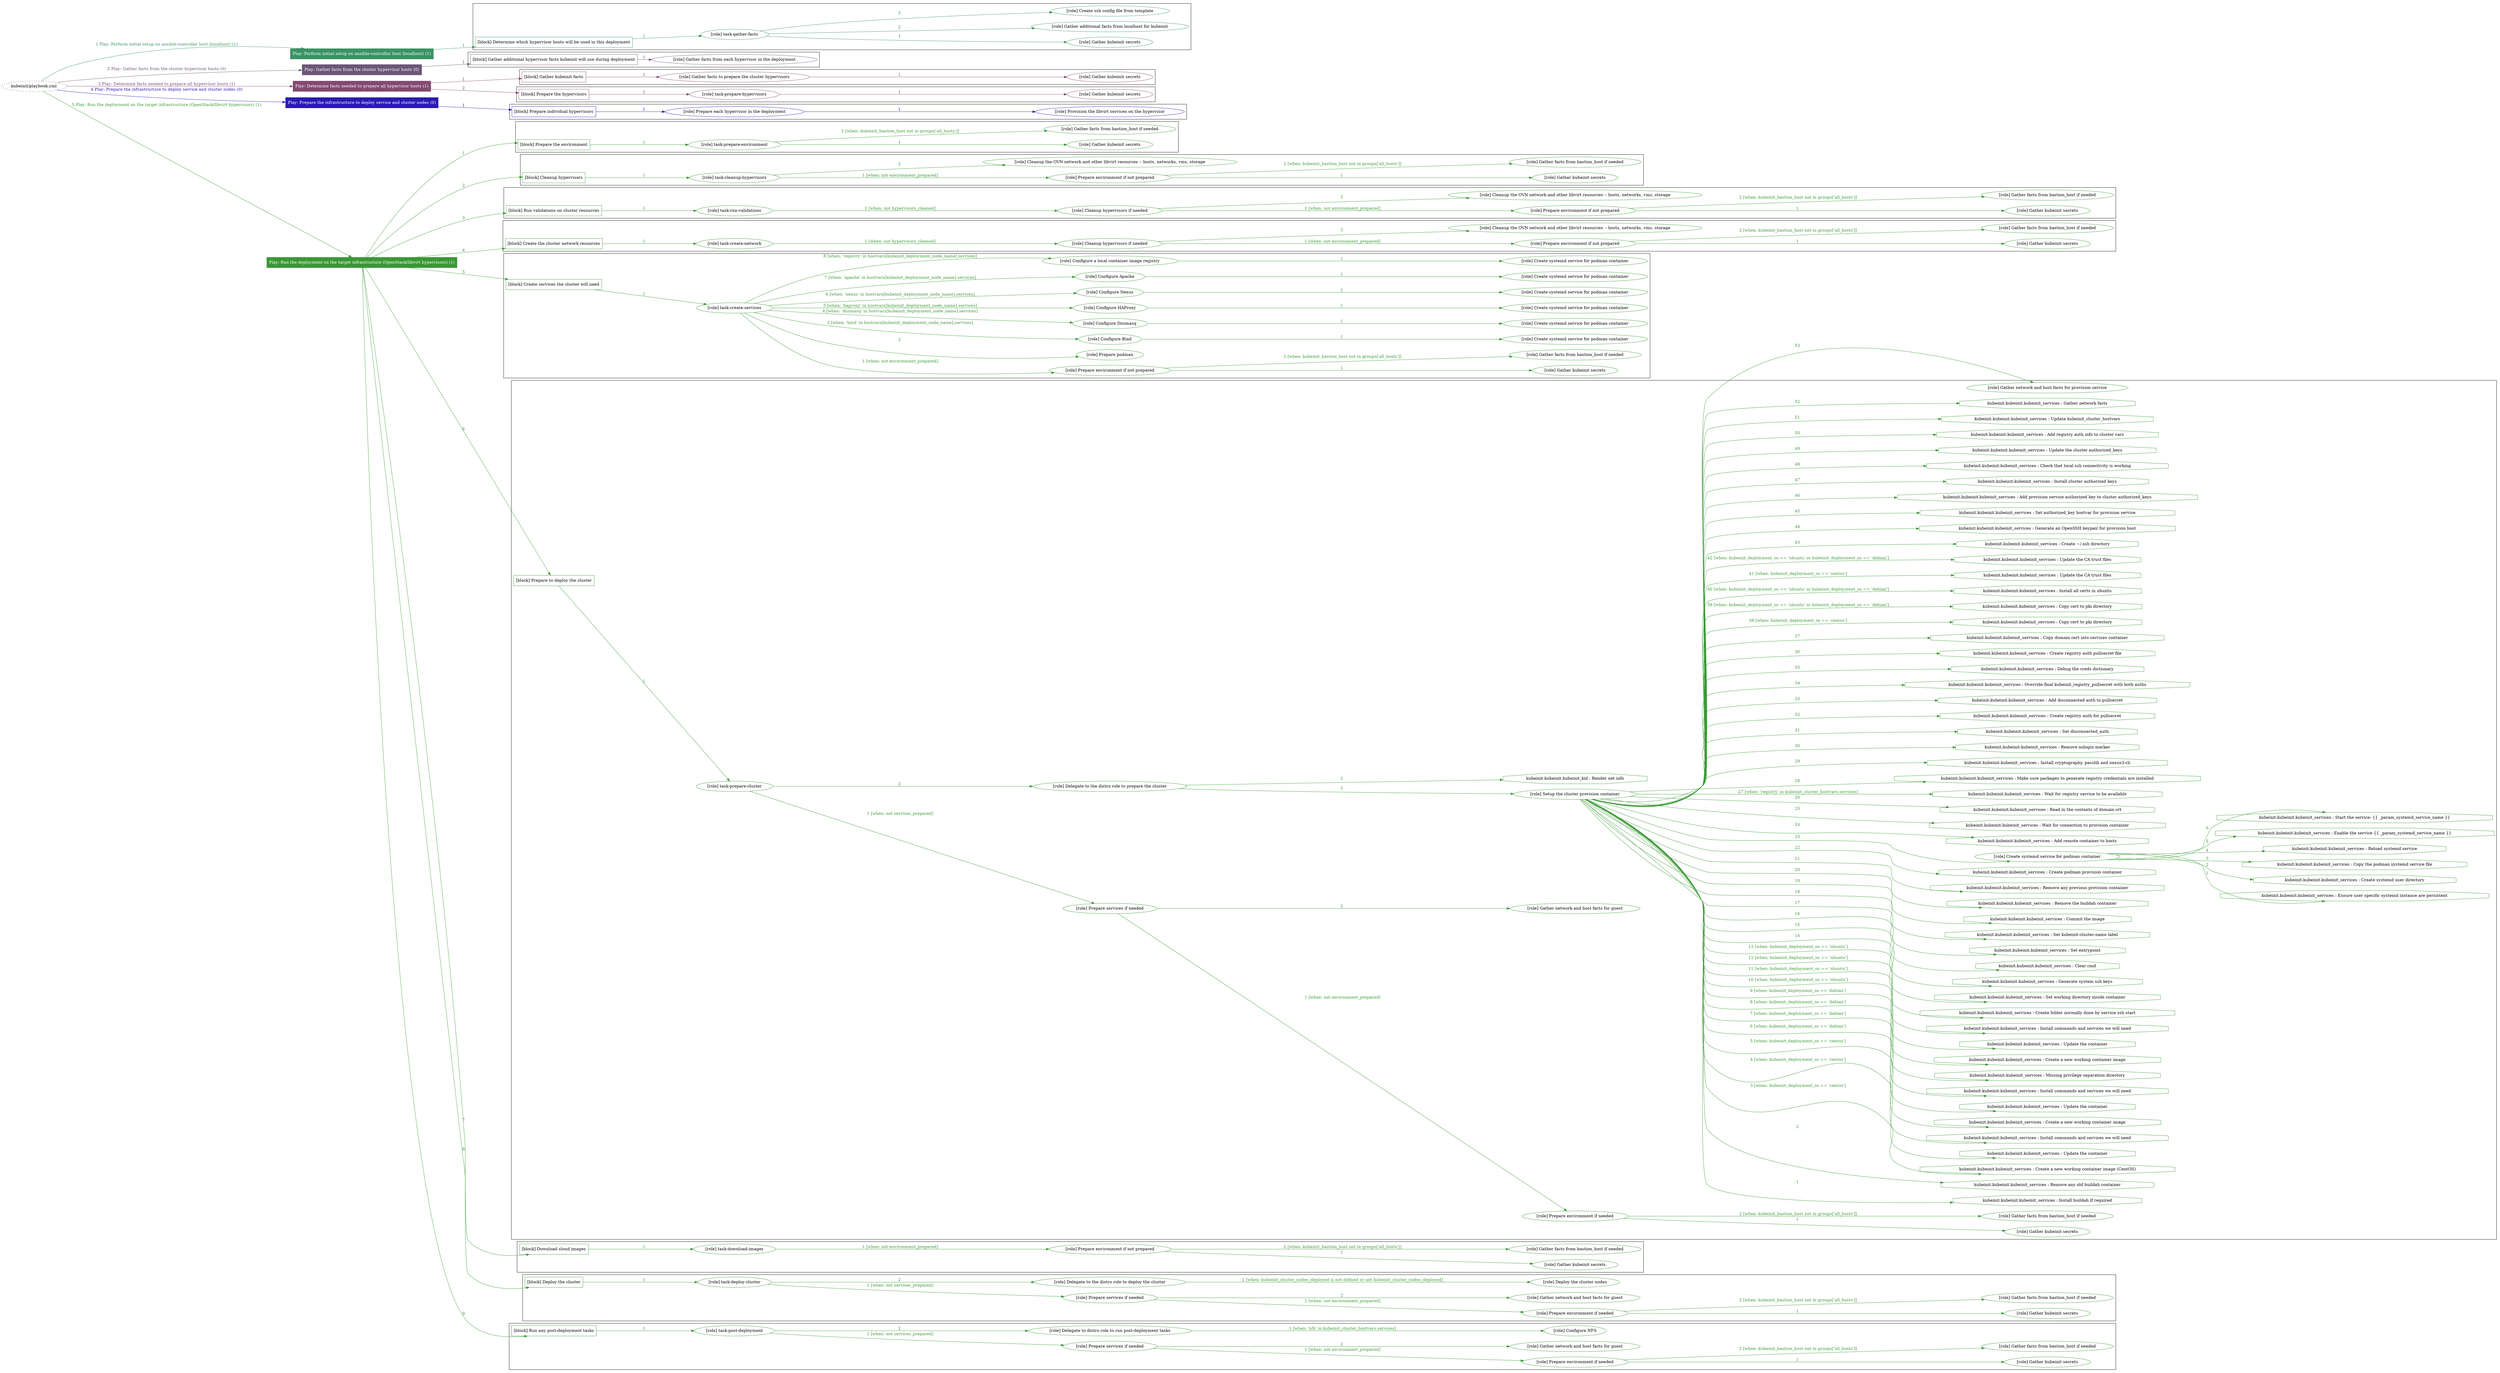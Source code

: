 digraph {
	graph [concentrate=true ordering=in rankdir=LR ratio=fill]
	edge [esep=5 sep=10]
	"kubeinit/playbook.yml" [URL="/home/runner/work/kubeinit/kubeinit/kubeinit/playbook.yml" id=playbook_fc58ae7f style=dotted]
	"kubeinit/playbook.yml" -> play_37998576 [label="1 Play: Perform initial setup on ansible-controller host (localhost) (1)" color="#399365" fontcolor="#399365" id=edge_play_37998576 labeltooltip="1 Play: Perform initial setup on ansible-controller host (localhost) (1)" tooltip="1 Play: Perform initial setup on ansible-controller host (localhost) (1)"]
	subgraph "Play: Perform initial setup on ansible-controller host (localhost) (1)" {
		play_37998576 [label="Play: Perform initial setup on ansible-controller host (localhost) (1)" URL="/home/runner/work/kubeinit/kubeinit/kubeinit/playbook.yml" color="#399365" fontcolor="#ffffff" id=play_37998576 shape=box style=filled tooltip=localhost]
		play_37998576 -> block_d719dcc4 [label=1 color="#399365" fontcolor="#399365" id=edge_block_d719dcc4 labeltooltip=1 tooltip=1]
		subgraph cluster_block_d719dcc4 {
			block_d719dcc4 [label="[block] Determine which hypervisor hosts will be used in this deployment" URL="/home/runner/work/kubeinit/kubeinit/kubeinit/playbook.yml" color="#399365" id=block_d719dcc4 labeltooltip="Determine which hypervisor hosts will be used in this deployment" shape=box tooltip="Determine which hypervisor hosts will be used in this deployment"]
			block_d719dcc4 -> role_5ebcf254 [label="1 " color="#399365" fontcolor="#399365" id=edge_role_5ebcf254 labeltooltip="1 " tooltip="1 "]
			subgraph "task-gather-facts" {
				role_5ebcf254 [label="[role] task-gather-facts" URL="/home/runner/work/kubeinit/kubeinit/kubeinit/playbook.yml" color="#399365" id=role_5ebcf254 tooltip="task-gather-facts"]
				role_5ebcf254 -> role_3dc841e2 [label="1 " color="#399365" fontcolor="#399365" id=edge_role_3dc841e2 labeltooltip="1 " tooltip="1 "]
				subgraph "Gather kubeinit secrets" {
					role_3dc841e2 [label="[role] Gather kubeinit secrets" URL="/home/runner/.ansible/collections/ansible_collections/kubeinit/kubeinit/roles/kubeinit_prepare/tasks/build_hypervisors_group.yml" color="#399365" id=role_3dc841e2 tooltip="Gather kubeinit secrets"]
				}
				role_5ebcf254 -> role_0a15c0df [label="2 " color="#399365" fontcolor="#399365" id=edge_role_0a15c0df labeltooltip="2 " tooltip="2 "]
				subgraph "Gather additional facts from localhost for kubeinit" {
					role_0a15c0df [label="[role] Gather additional facts from localhost for kubeinit" URL="/home/runner/.ansible/collections/ansible_collections/kubeinit/kubeinit/roles/kubeinit_prepare/tasks/build_hypervisors_group.yml" color="#399365" id=role_0a15c0df tooltip="Gather additional facts from localhost for kubeinit"]
				}
				role_5ebcf254 -> role_d9487304 [label="3 " color="#399365" fontcolor="#399365" id=edge_role_d9487304 labeltooltip="3 " tooltip="3 "]
				subgraph "Create ssh config file from template" {
					role_d9487304 [label="[role] Create ssh config file from template" URL="/home/runner/.ansible/collections/ansible_collections/kubeinit/kubeinit/roles/kubeinit_prepare/tasks/build_hypervisors_group.yml" color="#399365" id=role_d9487304 tooltip="Create ssh config file from template"]
				}
			}
		}
	}
	"kubeinit/playbook.yml" -> play_4d517a79 [label="2 Play: Gather facts from the cluster hypervisor hosts (0)" color="#6b5676" fontcolor="#6b5676" id=edge_play_4d517a79 labeltooltip="2 Play: Gather facts from the cluster hypervisor hosts (0)" tooltip="2 Play: Gather facts from the cluster hypervisor hosts (0)"]
	subgraph "Play: Gather facts from the cluster hypervisor hosts (0)" {
		play_4d517a79 [label="Play: Gather facts from the cluster hypervisor hosts (0)" URL="/home/runner/work/kubeinit/kubeinit/kubeinit/playbook.yml" color="#6b5676" fontcolor="#ffffff" id=play_4d517a79 shape=box style=filled tooltip="Play: Gather facts from the cluster hypervisor hosts (0)"]
		play_4d517a79 -> block_4a6838af [label=1 color="#6b5676" fontcolor="#6b5676" id=edge_block_4a6838af labeltooltip=1 tooltip=1]
		subgraph cluster_block_4a6838af {
			block_4a6838af [label="[block] Gather additional hypervisor facts kubeinit will use during deployment" URL="/home/runner/work/kubeinit/kubeinit/kubeinit/playbook.yml" color="#6b5676" id=block_4a6838af labeltooltip="Gather additional hypervisor facts kubeinit will use during deployment" shape=box tooltip="Gather additional hypervisor facts kubeinit will use during deployment"]
			block_4a6838af -> role_e304075d [label="1 " color="#6b5676" fontcolor="#6b5676" id=edge_role_e304075d labeltooltip="1 " tooltip="1 "]
			subgraph "Gather facts from each hypervisor in the deployment" {
				role_e304075d [label="[role] Gather facts from each hypervisor in the deployment" URL="/home/runner/work/kubeinit/kubeinit/kubeinit/playbook.yml" color="#6b5676" id=role_e304075d tooltip="Gather facts from each hypervisor in the deployment"]
			}
		}
	}
	"kubeinit/playbook.yml" -> play_953d5e70 [label="3 Play: Determine facts needed to prepare all hypervisor hosts (1)" color="#834971" fontcolor="#834971" id=edge_play_953d5e70 labeltooltip="3 Play: Determine facts needed to prepare all hypervisor hosts (1)" tooltip="3 Play: Determine facts needed to prepare all hypervisor hosts (1)"]
	subgraph "Play: Determine facts needed to prepare all hypervisor hosts (1)" {
		play_953d5e70 [label="Play: Determine facts needed to prepare all hypervisor hosts (1)" URL="/home/runner/work/kubeinit/kubeinit/kubeinit/playbook.yml" color="#834971" fontcolor="#ffffff" id=play_953d5e70 shape=box style=filled tooltip=localhost]
		play_953d5e70 -> block_20812d21 [label=1 color="#834971" fontcolor="#834971" id=edge_block_20812d21 labeltooltip=1 tooltip=1]
		subgraph cluster_block_20812d21 {
			block_20812d21 [label="[block] Gather kubeinit facts" URL="/home/runner/work/kubeinit/kubeinit/kubeinit/playbook.yml" color="#834971" id=block_20812d21 labeltooltip="Gather kubeinit facts" shape=box tooltip="Gather kubeinit facts"]
			block_20812d21 -> role_c5a62e20 [label="1 " color="#834971" fontcolor="#834971" id=edge_role_c5a62e20 labeltooltip="1 " tooltip="1 "]
			subgraph "Gather facts to prepare the cluster hypervisors" {
				role_c5a62e20 [label="[role] Gather facts to prepare the cluster hypervisors" URL="/home/runner/work/kubeinit/kubeinit/kubeinit/playbook.yml" color="#834971" id=role_c5a62e20 tooltip="Gather facts to prepare the cluster hypervisors"]
				role_c5a62e20 -> role_02741dd3 [label="1 " color="#834971" fontcolor="#834971" id=edge_role_02741dd3 labeltooltip="1 " tooltip="1 "]
				subgraph "Gather kubeinit secrets" {
					role_02741dd3 [label="[role] Gather kubeinit secrets" URL="/home/runner/.ansible/collections/ansible_collections/kubeinit/kubeinit/roles/kubeinit_prepare/tasks/gather_kubeinit_facts.yml" color="#834971" id=role_02741dd3 tooltip="Gather kubeinit secrets"]
				}
			}
		}
		play_953d5e70 -> block_44c1118c [label=2 color="#834971" fontcolor="#834971" id=edge_block_44c1118c labeltooltip=2 tooltip=2]
		subgraph cluster_block_44c1118c {
			block_44c1118c [label="[block] Prepare the hypervisors" URL="/home/runner/work/kubeinit/kubeinit/kubeinit/playbook.yml" color="#834971" id=block_44c1118c labeltooltip="Prepare the hypervisors" shape=box tooltip="Prepare the hypervisors"]
			block_44c1118c -> role_e15df359 [label="1 " color="#834971" fontcolor="#834971" id=edge_role_e15df359 labeltooltip="1 " tooltip="1 "]
			subgraph "task-prepare-hypervisors" {
				role_e15df359 [label="[role] task-prepare-hypervisors" URL="/home/runner/work/kubeinit/kubeinit/kubeinit/playbook.yml" color="#834971" id=role_e15df359 tooltip="task-prepare-hypervisors"]
				role_e15df359 -> role_8708cc1e [label="1 " color="#834971" fontcolor="#834971" id=edge_role_8708cc1e labeltooltip="1 " tooltip="1 "]
				subgraph "Gather kubeinit secrets" {
					role_8708cc1e [label="[role] Gather kubeinit secrets" URL="/home/runner/.ansible/collections/ansible_collections/kubeinit/kubeinit/roles/kubeinit_prepare/tasks/gather_kubeinit_facts.yml" color="#834971" id=role_8708cc1e tooltip="Gather kubeinit secrets"]
				}
			}
		}
	}
	"kubeinit/playbook.yml" -> play_57cb4f46 [label="4 Play: Prepare the infrastructure to deploy service and cluster nodes (0)" color="#2a19b3" fontcolor="#2a19b3" id=edge_play_57cb4f46 labeltooltip="4 Play: Prepare the infrastructure to deploy service and cluster nodes (0)" tooltip="4 Play: Prepare the infrastructure to deploy service and cluster nodes (0)"]
	subgraph "Play: Prepare the infrastructure to deploy service and cluster nodes (0)" {
		play_57cb4f46 [label="Play: Prepare the infrastructure to deploy service and cluster nodes (0)" URL="/home/runner/work/kubeinit/kubeinit/kubeinit/playbook.yml" color="#2a19b3" fontcolor="#ffffff" id=play_57cb4f46 shape=box style=filled tooltip="Play: Prepare the infrastructure to deploy service and cluster nodes (0)"]
		play_57cb4f46 -> block_ef54ec01 [label=1 color="#2a19b3" fontcolor="#2a19b3" id=edge_block_ef54ec01 labeltooltip=1 tooltip=1]
		subgraph cluster_block_ef54ec01 {
			block_ef54ec01 [label="[block] Prepare individual hypervisors" URL="/home/runner/work/kubeinit/kubeinit/kubeinit/playbook.yml" color="#2a19b3" id=block_ef54ec01 labeltooltip="Prepare individual hypervisors" shape=box tooltip="Prepare individual hypervisors"]
			block_ef54ec01 -> role_2e04dc39 [label="1 " color="#2a19b3" fontcolor="#2a19b3" id=edge_role_2e04dc39 labeltooltip="1 " tooltip="1 "]
			subgraph "Prepare each hypervisor in the deployment" {
				role_2e04dc39 [label="[role] Prepare each hypervisor in the deployment" URL="/home/runner/work/kubeinit/kubeinit/kubeinit/playbook.yml" color="#2a19b3" id=role_2e04dc39 tooltip="Prepare each hypervisor in the deployment"]
				role_2e04dc39 -> role_add827fb [label="1 " color="#2a19b3" fontcolor="#2a19b3" id=edge_role_add827fb labeltooltip="1 " tooltip="1 "]
				subgraph "Provision the libvirt services on the hypervisor" {
					role_add827fb [label="[role] Provision the libvirt services on the hypervisor" URL="/home/runner/.ansible/collections/ansible_collections/kubeinit/kubeinit/roles/kubeinit_prepare/tasks/prepare_hypervisor.yml" color="#2a19b3" id=role_add827fb tooltip="Provision the libvirt services on the hypervisor"]
				}
			}
		}
	}
	"kubeinit/playbook.yml" -> play_d4daca88 [label="5 Play: Run the deployment on the target infrastructure (OpenStack/libvirt hypervisors) (1)" color="#3a9834" fontcolor="#3a9834" id=edge_play_d4daca88 labeltooltip="5 Play: Run the deployment on the target infrastructure (OpenStack/libvirt hypervisors) (1)" tooltip="5 Play: Run the deployment on the target infrastructure (OpenStack/libvirt hypervisors) (1)"]
	subgraph "Play: Run the deployment on the target infrastructure (OpenStack/libvirt hypervisors) (1)" {
		play_d4daca88 [label="Play: Run the deployment on the target infrastructure (OpenStack/libvirt hypervisors) (1)" URL="/home/runner/work/kubeinit/kubeinit/kubeinit/playbook.yml" color="#3a9834" fontcolor="#ffffff" id=play_d4daca88 shape=box style=filled tooltip=localhost]
		play_d4daca88 -> block_e388cc5b [label=1 color="#3a9834" fontcolor="#3a9834" id=edge_block_e388cc5b labeltooltip=1 tooltip=1]
		subgraph cluster_block_e388cc5b {
			block_e388cc5b [label="[block] Prepare the environment" URL="/home/runner/work/kubeinit/kubeinit/kubeinit/playbook.yml" color="#3a9834" id=block_e388cc5b labeltooltip="Prepare the environment" shape=box tooltip="Prepare the environment"]
			block_e388cc5b -> role_a0388533 [label="1 " color="#3a9834" fontcolor="#3a9834" id=edge_role_a0388533 labeltooltip="1 " tooltip="1 "]
			subgraph "task-prepare-environment" {
				role_a0388533 [label="[role] task-prepare-environment" URL="/home/runner/work/kubeinit/kubeinit/kubeinit/playbook.yml" color="#3a9834" id=role_a0388533 tooltip="task-prepare-environment"]
				role_a0388533 -> role_700a7b14 [label="1 " color="#3a9834" fontcolor="#3a9834" id=edge_role_700a7b14 labeltooltip="1 " tooltip="1 "]
				subgraph "Gather kubeinit secrets" {
					role_700a7b14 [label="[role] Gather kubeinit secrets" URL="/home/runner/.ansible/collections/ansible_collections/kubeinit/kubeinit/roles/kubeinit_prepare/tasks/gather_kubeinit_facts.yml" color="#3a9834" id=role_700a7b14 tooltip="Gather kubeinit secrets"]
				}
				role_a0388533 -> role_6291b18e [label="2 [when: kubeinit_bastion_host not in groups['all_hosts']]" color="#3a9834" fontcolor="#3a9834" id=edge_role_6291b18e labeltooltip="2 [when: kubeinit_bastion_host not in groups['all_hosts']]" tooltip="2 [when: kubeinit_bastion_host not in groups['all_hosts']]"]
				subgraph "Gather facts from bastion_host if needed" {
					role_6291b18e [label="[role] Gather facts from bastion_host if needed" URL="/home/runner/.ansible/collections/ansible_collections/kubeinit/kubeinit/roles/kubeinit_prepare/tasks/main.yml" color="#3a9834" id=role_6291b18e tooltip="Gather facts from bastion_host if needed"]
				}
			}
		}
		play_d4daca88 -> block_6e50fce6 [label=2 color="#3a9834" fontcolor="#3a9834" id=edge_block_6e50fce6 labeltooltip=2 tooltip=2]
		subgraph cluster_block_6e50fce6 {
			block_6e50fce6 [label="[block] Cleanup hypervisors" URL="/home/runner/work/kubeinit/kubeinit/kubeinit/playbook.yml" color="#3a9834" id=block_6e50fce6 labeltooltip="Cleanup hypervisors" shape=box tooltip="Cleanup hypervisors"]
			block_6e50fce6 -> role_1d4b586a [label="1 " color="#3a9834" fontcolor="#3a9834" id=edge_role_1d4b586a labeltooltip="1 " tooltip="1 "]
			subgraph "task-cleanup-hypervisors" {
				role_1d4b586a [label="[role] task-cleanup-hypervisors" URL="/home/runner/work/kubeinit/kubeinit/kubeinit/playbook.yml" color="#3a9834" id=role_1d4b586a tooltip="task-cleanup-hypervisors"]
				role_1d4b586a -> role_ca39ae79 [label="1 [when: not environment_prepared]" color="#3a9834" fontcolor="#3a9834" id=edge_role_ca39ae79 labeltooltip="1 [when: not environment_prepared]" tooltip="1 [when: not environment_prepared]"]
				subgraph "Prepare environment if not prepared" {
					role_ca39ae79 [label="[role] Prepare environment if not prepared" URL="/home/runner/.ansible/collections/ansible_collections/kubeinit/kubeinit/roles/kubeinit_libvirt/tasks/cleanup_hypervisors.yml" color="#3a9834" id=role_ca39ae79 tooltip="Prepare environment if not prepared"]
					role_ca39ae79 -> role_03dc321f [label="1 " color="#3a9834" fontcolor="#3a9834" id=edge_role_03dc321f labeltooltip="1 " tooltip="1 "]
					subgraph "Gather kubeinit secrets" {
						role_03dc321f [label="[role] Gather kubeinit secrets" URL="/home/runner/.ansible/collections/ansible_collections/kubeinit/kubeinit/roles/kubeinit_prepare/tasks/gather_kubeinit_facts.yml" color="#3a9834" id=role_03dc321f tooltip="Gather kubeinit secrets"]
					}
					role_ca39ae79 -> role_b7107ba8 [label="2 [when: kubeinit_bastion_host not in groups['all_hosts']]" color="#3a9834" fontcolor="#3a9834" id=edge_role_b7107ba8 labeltooltip="2 [when: kubeinit_bastion_host not in groups['all_hosts']]" tooltip="2 [when: kubeinit_bastion_host not in groups['all_hosts']]"]
					subgraph "Gather facts from bastion_host if needed" {
						role_b7107ba8 [label="[role] Gather facts from bastion_host if needed" URL="/home/runner/.ansible/collections/ansible_collections/kubeinit/kubeinit/roles/kubeinit_prepare/tasks/main.yml" color="#3a9834" id=role_b7107ba8 tooltip="Gather facts from bastion_host if needed"]
					}
				}
				role_1d4b586a -> role_503c3312 [label="2 " color="#3a9834" fontcolor="#3a9834" id=edge_role_503c3312 labeltooltip="2 " tooltip="2 "]
				subgraph "Cleanup the OVN network and other libvirt resources -- hosts, networks, vms, storage" {
					role_503c3312 [label="[role] Cleanup the OVN network and other libvirt resources -- hosts, networks, vms, storage" URL="/home/runner/.ansible/collections/ansible_collections/kubeinit/kubeinit/roles/kubeinit_libvirt/tasks/cleanup_hypervisors.yml" color="#3a9834" id=role_503c3312 tooltip="Cleanup the OVN network and other libvirt resources -- hosts, networks, vms, storage"]
				}
			}
		}
		play_d4daca88 -> block_ee1bb9cc [label=3 color="#3a9834" fontcolor="#3a9834" id=edge_block_ee1bb9cc labeltooltip=3 tooltip=3]
		subgraph cluster_block_ee1bb9cc {
			block_ee1bb9cc [label="[block] Run validations on cluster resources" URL="/home/runner/work/kubeinit/kubeinit/kubeinit/playbook.yml" color="#3a9834" id=block_ee1bb9cc labeltooltip="Run validations on cluster resources" shape=box tooltip="Run validations on cluster resources"]
			block_ee1bb9cc -> role_46b6867c [label="1 " color="#3a9834" fontcolor="#3a9834" id=edge_role_46b6867c labeltooltip="1 " tooltip="1 "]
			subgraph "task-run-validations" {
				role_46b6867c [label="[role] task-run-validations" URL="/home/runner/work/kubeinit/kubeinit/kubeinit/playbook.yml" color="#3a9834" id=role_46b6867c tooltip="task-run-validations"]
				role_46b6867c -> role_8e04bbc8 [label="1 [when: not hypervisors_cleaned]" color="#3a9834" fontcolor="#3a9834" id=edge_role_8e04bbc8 labeltooltip="1 [when: not hypervisors_cleaned]" tooltip="1 [when: not hypervisors_cleaned]"]
				subgraph "Cleanup hypervisors if needed" {
					role_8e04bbc8 [label="[role] Cleanup hypervisors if needed" URL="/home/runner/.ansible/collections/ansible_collections/kubeinit/kubeinit/roles/kubeinit_validations/tasks/main.yml" color="#3a9834" id=role_8e04bbc8 tooltip="Cleanup hypervisors if needed"]
					role_8e04bbc8 -> role_538fb114 [label="1 [when: not environment_prepared]" color="#3a9834" fontcolor="#3a9834" id=edge_role_538fb114 labeltooltip="1 [when: not environment_prepared]" tooltip="1 [when: not environment_prepared]"]
					subgraph "Prepare environment if not prepared" {
						role_538fb114 [label="[role] Prepare environment if not prepared" URL="/home/runner/.ansible/collections/ansible_collections/kubeinit/kubeinit/roles/kubeinit_libvirt/tasks/cleanup_hypervisors.yml" color="#3a9834" id=role_538fb114 tooltip="Prepare environment if not prepared"]
						role_538fb114 -> role_c455be0e [label="1 " color="#3a9834" fontcolor="#3a9834" id=edge_role_c455be0e labeltooltip="1 " tooltip="1 "]
						subgraph "Gather kubeinit secrets" {
							role_c455be0e [label="[role] Gather kubeinit secrets" URL="/home/runner/.ansible/collections/ansible_collections/kubeinit/kubeinit/roles/kubeinit_prepare/tasks/gather_kubeinit_facts.yml" color="#3a9834" id=role_c455be0e tooltip="Gather kubeinit secrets"]
						}
						role_538fb114 -> role_40951819 [label="2 [when: kubeinit_bastion_host not in groups['all_hosts']]" color="#3a9834" fontcolor="#3a9834" id=edge_role_40951819 labeltooltip="2 [when: kubeinit_bastion_host not in groups['all_hosts']]" tooltip="2 [when: kubeinit_bastion_host not in groups['all_hosts']]"]
						subgraph "Gather facts from bastion_host if needed" {
							role_40951819 [label="[role] Gather facts from bastion_host if needed" URL="/home/runner/.ansible/collections/ansible_collections/kubeinit/kubeinit/roles/kubeinit_prepare/tasks/main.yml" color="#3a9834" id=role_40951819 tooltip="Gather facts from bastion_host if needed"]
						}
					}
					role_8e04bbc8 -> role_5b2f2722 [label="2 " color="#3a9834" fontcolor="#3a9834" id=edge_role_5b2f2722 labeltooltip="2 " tooltip="2 "]
					subgraph "Cleanup the OVN network and other libvirt resources -- hosts, networks, vms, storage" {
						role_5b2f2722 [label="[role] Cleanup the OVN network and other libvirt resources -- hosts, networks, vms, storage" URL="/home/runner/.ansible/collections/ansible_collections/kubeinit/kubeinit/roles/kubeinit_libvirt/tasks/cleanup_hypervisors.yml" color="#3a9834" id=role_5b2f2722 tooltip="Cleanup the OVN network and other libvirt resources -- hosts, networks, vms, storage"]
					}
				}
			}
		}
		play_d4daca88 -> block_032dde29 [label=4 color="#3a9834" fontcolor="#3a9834" id=edge_block_032dde29 labeltooltip=4 tooltip=4]
		subgraph cluster_block_032dde29 {
			block_032dde29 [label="[block] Create the cluster network resources" URL="/home/runner/work/kubeinit/kubeinit/kubeinit/playbook.yml" color="#3a9834" id=block_032dde29 labeltooltip="Create the cluster network resources" shape=box tooltip="Create the cluster network resources"]
			block_032dde29 -> role_cf0a85bc [label="1 " color="#3a9834" fontcolor="#3a9834" id=edge_role_cf0a85bc labeltooltip="1 " tooltip="1 "]
			subgraph "task-create-network" {
				role_cf0a85bc [label="[role] task-create-network" URL="/home/runner/work/kubeinit/kubeinit/kubeinit/playbook.yml" color="#3a9834" id=role_cf0a85bc tooltip="task-create-network"]
				role_cf0a85bc -> role_7f9499be [label="1 [when: not hypervisors_cleaned]" color="#3a9834" fontcolor="#3a9834" id=edge_role_7f9499be labeltooltip="1 [when: not hypervisors_cleaned]" tooltip="1 [when: not hypervisors_cleaned]"]
				subgraph "Cleanup hypervisors if needed" {
					role_7f9499be [label="[role] Cleanup hypervisors if needed" URL="/home/runner/.ansible/collections/ansible_collections/kubeinit/kubeinit/roles/kubeinit_libvirt/tasks/create_network.yml" color="#3a9834" id=role_7f9499be tooltip="Cleanup hypervisors if needed"]
					role_7f9499be -> role_34b5c3a7 [label="1 [when: not environment_prepared]" color="#3a9834" fontcolor="#3a9834" id=edge_role_34b5c3a7 labeltooltip="1 [when: not environment_prepared]" tooltip="1 [when: not environment_prepared]"]
					subgraph "Prepare environment if not prepared" {
						role_34b5c3a7 [label="[role] Prepare environment if not prepared" URL="/home/runner/.ansible/collections/ansible_collections/kubeinit/kubeinit/roles/kubeinit_libvirt/tasks/cleanup_hypervisors.yml" color="#3a9834" id=role_34b5c3a7 tooltip="Prepare environment if not prepared"]
						role_34b5c3a7 -> role_daabb811 [label="1 " color="#3a9834" fontcolor="#3a9834" id=edge_role_daabb811 labeltooltip="1 " tooltip="1 "]
						subgraph "Gather kubeinit secrets" {
							role_daabb811 [label="[role] Gather kubeinit secrets" URL="/home/runner/.ansible/collections/ansible_collections/kubeinit/kubeinit/roles/kubeinit_prepare/tasks/gather_kubeinit_facts.yml" color="#3a9834" id=role_daabb811 tooltip="Gather kubeinit secrets"]
						}
						role_34b5c3a7 -> role_2811019c [label="2 [when: kubeinit_bastion_host not in groups['all_hosts']]" color="#3a9834" fontcolor="#3a9834" id=edge_role_2811019c labeltooltip="2 [when: kubeinit_bastion_host not in groups['all_hosts']]" tooltip="2 [when: kubeinit_bastion_host not in groups['all_hosts']]"]
						subgraph "Gather facts from bastion_host if needed" {
							role_2811019c [label="[role] Gather facts from bastion_host if needed" URL="/home/runner/.ansible/collections/ansible_collections/kubeinit/kubeinit/roles/kubeinit_prepare/tasks/main.yml" color="#3a9834" id=role_2811019c tooltip="Gather facts from bastion_host if needed"]
						}
					}
					role_7f9499be -> role_a4a25485 [label="2 " color="#3a9834" fontcolor="#3a9834" id=edge_role_a4a25485 labeltooltip="2 " tooltip="2 "]
					subgraph "Cleanup the OVN network and other libvirt resources -- hosts, networks, vms, storage" {
						role_a4a25485 [label="[role] Cleanup the OVN network and other libvirt resources -- hosts, networks, vms, storage" URL="/home/runner/.ansible/collections/ansible_collections/kubeinit/kubeinit/roles/kubeinit_libvirt/tasks/cleanup_hypervisors.yml" color="#3a9834" id=role_a4a25485 tooltip="Cleanup the OVN network and other libvirt resources -- hosts, networks, vms, storage"]
					}
				}
			}
		}
		play_d4daca88 -> block_e33b14d2 [label=5 color="#3a9834" fontcolor="#3a9834" id=edge_block_e33b14d2 labeltooltip=5 tooltip=5]
		subgraph cluster_block_e33b14d2 {
			block_e33b14d2 [label="[block] Create services the cluster will need" URL="/home/runner/work/kubeinit/kubeinit/kubeinit/playbook.yml" color="#3a9834" id=block_e33b14d2 labeltooltip="Create services the cluster will need" shape=box tooltip="Create services the cluster will need"]
			block_e33b14d2 -> role_7a8068b3 [label="1 " color="#3a9834" fontcolor="#3a9834" id=edge_role_7a8068b3 labeltooltip="1 " tooltip="1 "]
			subgraph "task-create-services" {
				role_7a8068b3 [label="[role] task-create-services" URL="/home/runner/work/kubeinit/kubeinit/kubeinit/playbook.yml" color="#3a9834" id=role_7a8068b3 tooltip="task-create-services"]
				role_7a8068b3 -> role_ddc127f1 [label="1 [when: not environment_prepared]" color="#3a9834" fontcolor="#3a9834" id=edge_role_ddc127f1 labeltooltip="1 [when: not environment_prepared]" tooltip="1 [when: not environment_prepared]"]
				subgraph "Prepare environment if not prepared" {
					role_ddc127f1 [label="[role] Prepare environment if not prepared" URL="/home/runner/.ansible/collections/ansible_collections/kubeinit/kubeinit/roles/kubeinit_services/tasks/main.yml" color="#3a9834" id=role_ddc127f1 tooltip="Prepare environment if not prepared"]
					role_ddc127f1 -> role_737609cd [label="1 " color="#3a9834" fontcolor="#3a9834" id=edge_role_737609cd labeltooltip="1 " tooltip="1 "]
					subgraph "Gather kubeinit secrets" {
						role_737609cd [label="[role] Gather kubeinit secrets" URL="/home/runner/.ansible/collections/ansible_collections/kubeinit/kubeinit/roles/kubeinit_prepare/tasks/gather_kubeinit_facts.yml" color="#3a9834" id=role_737609cd tooltip="Gather kubeinit secrets"]
					}
					role_ddc127f1 -> role_d5023775 [label="2 [when: kubeinit_bastion_host not in groups['all_hosts']]" color="#3a9834" fontcolor="#3a9834" id=edge_role_d5023775 labeltooltip="2 [when: kubeinit_bastion_host not in groups['all_hosts']]" tooltip="2 [when: kubeinit_bastion_host not in groups['all_hosts']]"]
					subgraph "Gather facts from bastion_host if needed" {
						role_d5023775 [label="[role] Gather facts from bastion_host if needed" URL="/home/runner/.ansible/collections/ansible_collections/kubeinit/kubeinit/roles/kubeinit_prepare/tasks/main.yml" color="#3a9834" id=role_d5023775 tooltip="Gather facts from bastion_host if needed"]
					}
				}
				role_7a8068b3 -> role_b4578284 [label="2 " color="#3a9834" fontcolor="#3a9834" id=edge_role_b4578284 labeltooltip="2 " tooltip="2 "]
				subgraph "Prepare podman" {
					role_b4578284 [label="[role] Prepare podman" URL="/home/runner/.ansible/collections/ansible_collections/kubeinit/kubeinit/roles/kubeinit_services/tasks/00_create_service_pod.yml" color="#3a9834" id=role_b4578284 tooltip="Prepare podman"]
				}
				role_7a8068b3 -> role_b6bd0ce3 [label="3 [when: 'bind' in hostvars[kubeinit_deployment_node_name].services]" color="#3a9834" fontcolor="#3a9834" id=edge_role_b6bd0ce3 labeltooltip="3 [when: 'bind' in hostvars[kubeinit_deployment_node_name].services]" tooltip="3 [when: 'bind' in hostvars[kubeinit_deployment_node_name].services]"]
				subgraph "Configure Bind" {
					role_b6bd0ce3 [label="[role] Configure Bind" URL="/home/runner/.ansible/collections/ansible_collections/kubeinit/kubeinit/roles/kubeinit_services/tasks/start_services_containers.yml" color="#3a9834" id=role_b6bd0ce3 tooltip="Configure Bind"]
					role_b6bd0ce3 -> role_146ccc13 [label="1 " color="#3a9834" fontcolor="#3a9834" id=edge_role_146ccc13 labeltooltip="1 " tooltip="1 "]
					subgraph "Create systemd service for podman container" {
						role_146ccc13 [label="[role] Create systemd service for podman container" URL="/home/runner/.ansible/collections/ansible_collections/kubeinit/kubeinit/roles/kubeinit_bind/tasks/main.yml" color="#3a9834" id=role_146ccc13 tooltip="Create systemd service for podman container"]
					}
				}
				role_7a8068b3 -> role_681442d0 [label="4 [when: 'dnsmasq' in hostvars[kubeinit_deployment_node_name].services]" color="#3a9834" fontcolor="#3a9834" id=edge_role_681442d0 labeltooltip="4 [when: 'dnsmasq' in hostvars[kubeinit_deployment_node_name].services]" tooltip="4 [when: 'dnsmasq' in hostvars[kubeinit_deployment_node_name].services]"]
				subgraph "Configure Dnsmasq" {
					role_681442d0 [label="[role] Configure Dnsmasq" URL="/home/runner/.ansible/collections/ansible_collections/kubeinit/kubeinit/roles/kubeinit_services/tasks/start_services_containers.yml" color="#3a9834" id=role_681442d0 tooltip="Configure Dnsmasq"]
					role_681442d0 -> role_c72e30e6 [label="1 " color="#3a9834" fontcolor="#3a9834" id=edge_role_c72e30e6 labeltooltip="1 " tooltip="1 "]
					subgraph "Create systemd service for podman container" {
						role_c72e30e6 [label="[role] Create systemd service for podman container" URL="/home/runner/.ansible/collections/ansible_collections/kubeinit/kubeinit/roles/kubeinit_dnsmasq/tasks/main.yml" color="#3a9834" id=role_c72e30e6 tooltip="Create systemd service for podman container"]
					}
				}
				role_7a8068b3 -> role_64a52b84 [label="5 [when: 'haproxy' in hostvars[kubeinit_deployment_node_name].services]" color="#3a9834" fontcolor="#3a9834" id=edge_role_64a52b84 labeltooltip="5 [when: 'haproxy' in hostvars[kubeinit_deployment_node_name].services]" tooltip="5 [when: 'haproxy' in hostvars[kubeinit_deployment_node_name].services]"]
				subgraph "Configure HAProxy" {
					role_64a52b84 [label="[role] Configure HAProxy" URL="/home/runner/.ansible/collections/ansible_collections/kubeinit/kubeinit/roles/kubeinit_services/tasks/start_services_containers.yml" color="#3a9834" id=role_64a52b84 tooltip="Configure HAProxy"]
					role_64a52b84 -> role_fdc8d543 [label="1 " color="#3a9834" fontcolor="#3a9834" id=edge_role_fdc8d543 labeltooltip="1 " tooltip="1 "]
					subgraph "Create systemd service for podman container" {
						role_fdc8d543 [label="[role] Create systemd service for podman container" URL="/home/runner/.ansible/collections/ansible_collections/kubeinit/kubeinit/roles/kubeinit_haproxy/tasks/main.yml" color="#3a9834" id=role_fdc8d543 tooltip="Create systemd service for podman container"]
					}
				}
				role_7a8068b3 -> role_f800ad21 [label="6 [when: 'nexus' in hostvars[kubeinit_deployment_node_name].services]" color="#3a9834" fontcolor="#3a9834" id=edge_role_f800ad21 labeltooltip="6 [when: 'nexus' in hostvars[kubeinit_deployment_node_name].services]" tooltip="6 [when: 'nexus' in hostvars[kubeinit_deployment_node_name].services]"]
				subgraph "Configure Nexus" {
					role_f800ad21 [label="[role] Configure Nexus" URL="/home/runner/.ansible/collections/ansible_collections/kubeinit/kubeinit/roles/kubeinit_services/tasks/start_services_containers.yml" color="#3a9834" id=role_f800ad21 tooltip="Configure Nexus"]
					role_f800ad21 -> role_00f33093 [label="1 " color="#3a9834" fontcolor="#3a9834" id=edge_role_00f33093 labeltooltip="1 " tooltip="1 "]
					subgraph "Create systemd service for podman container" {
						role_00f33093 [label="[role] Create systemd service for podman container" URL="/home/runner/.ansible/collections/ansible_collections/kubeinit/kubeinit/roles/kubeinit_nexus/tasks/main.yml" color="#3a9834" id=role_00f33093 tooltip="Create systemd service for podman container"]
					}
				}
				role_7a8068b3 -> role_01626a33 [label="7 [when: 'apache' in hostvars[kubeinit_deployment_node_name].services]" color="#3a9834" fontcolor="#3a9834" id=edge_role_01626a33 labeltooltip="7 [when: 'apache' in hostvars[kubeinit_deployment_node_name].services]" tooltip="7 [when: 'apache' in hostvars[kubeinit_deployment_node_name].services]"]
				subgraph "Configure Apache" {
					role_01626a33 [label="[role] Configure Apache" URL="/home/runner/.ansible/collections/ansible_collections/kubeinit/kubeinit/roles/kubeinit_services/tasks/start_services_containers.yml" color="#3a9834" id=role_01626a33 tooltip="Configure Apache"]
					role_01626a33 -> role_514b74a7 [label="1 " color="#3a9834" fontcolor="#3a9834" id=edge_role_514b74a7 labeltooltip="1 " tooltip="1 "]
					subgraph "Create systemd service for podman container" {
						role_514b74a7 [label="[role] Create systemd service for podman container" URL="/home/runner/.ansible/collections/ansible_collections/kubeinit/kubeinit/roles/kubeinit_apache/tasks/main.yml" color="#3a9834" id=role_514b74a7 tooltip="Create systemd service for podman container"]
					}
				}
				role_7a8068b3 -> role_d1bad3b4 [label="8 [when: 'registry' in hostvars[kubeinit_deployment_node_name].services]" color="#3a9834" fontcolor="#3a9834" id=edge_role_d1bad3b4 labeltooltip="8 [when: 'registry' in hostvars[kubeinit_deployment_node_name].services]" tooltip="8 [when: 'registry' in hostvars[kubeinit_deployment_node_name].services]"]
				subgraph "Configure a local container image registry" {
					role_d1bad3b4 [label="[role] Configure a local container image registry" URL="/home/runner/.ansible/collections/ansible_collections/kubeinit/kubeinit/roles/kubeinit_services/tasks/start_services_containers.yml" color="#3a9834" id=role_d1bad3b4 tooltip="Configure a local container image registry"]
					role_d1bad3b4 -> role_39f29298 [label="1 " color="#3a9834" fontcolor="#3a9834" id=edge_role_39f29298 labeltooltip="1 " tooltip="1 "]
					subgraph "Create systemd service for podman container" {
						role_39f29298 [label="[role] Create systemd service for podman container" URL="/home/runner/.ansible/collections/ansible_collections/kubeinit/kubeinit/roles/kubeinit_registry/tasks/main.yml" color="#3a9834" id=role_39f29298 tooltip="Create systemd service for podman container"]
					}
				}
			}
		}
		play_d4daca88 -> block_987b6940 [label=6 color="#3a9834" fontcolor="#3a9834" id=edge_block_987b6940 labeltooltip=6 tooltip=6]
		subgraph cluster_block_987b6940 {
			block_987b6940 [label="[block] Prepare to deploy the cluster" URL="/home/runner/work/kubeinit/kubeinit/kubeinit/playbook.yml" color="#3a9834" id=block_987b6940 labeltooltip="Prepare to deploy the cluster" shape=box tooltip="Prepare to deploy the cluster"]
			block_987b6940 -> role_3446ed0c [label="1 " color="#3a9834" fontcolor="#3a9834" id=edge_role_3446ed0c labeltooltip="1 " tooltip="1 "]
			subgraph "task-prepare-cluster" {
				role_3446ed0c [label="[role] task-prepare-cluster" URL="/home/runner/work/kubeinit/kubeinit/kubeinit/playbook.yml" color="#3a9834" id=role_3446ed0c tooltip="task-prepare-cluster"]
				role_3446ed0c -> role_b3763103 [label="1 [when: not services_prepared]" color="#3a9834" fontcolor="#3a9834" id=edge_role_b3763103 labeltooltip="1 [when: not services_prepared]" tooltip="1 [when: not services_prepared]"]
				subgraph "Prepare services if needed" {
					role_b3763103 [label="[role] Prepare services if needed" URL="/home/runner/.ansible/collections/ansible_collections/kubeinit/kubeinit/roles/kubeinit_prepare/tasks/prepare_cluster.yml" color="#3a9834" id=role_b3763103 tooltip="Prepare services if needed"]
					role_b3763103 -> role_a0c1b2b6 [label="1 [when: not environment_prepared]" color="#3a9834" fontcolor="#3a9834" id=edge_role_a0c1b2b6 labeltooltip="1 [when: not environment_prepared]" tooltip="1 [when: not environment_prepared]"]
					subgraph "Prepare environment if needed" {
						role_a0c1b2b6 [label="[role] Prepare environment if needed" URL="/home/runner/.ansible/collections/ansible_collections/kubeinit/kubeinit/roles/kubeinit_services/tasks/prepare_services.yml" color="#3a9834" id=role_a0c1b2b6 tooltip="Prepare environment if needed"]
						role_a0c1b2b6 -> role_5d2f19ee [label="1 " color="#3a9834" fontcolor="#3a9834" id=edge_role_5d2f19ee labeltooltip="1 " tooltip="1 "]
						subgraph "Gather kubeinit secrets" {
							role_5d2f19ee [label="[role] Gather kubeinit secrets" URL="/home/runner/.ansible/collections/ansible_collections/kubeinit/kubeinit/roles/kubeinit_prepare/tasks/gather_kubeinit_facts.yml" color="#3a9834" id=role_5d2f19ee tooltip="Gather kubeinit secrets"]
						}
						role_a0c1b2b6 -> role_3cbc4854 [label="2 [when: kubeinit_bastion_host not in groups['all_hosts']]" color="#3a9834" fontcolor="#3a9834" id=edge_role_3cbc4854 labeltooltip="2 [when: kubeinit_bastion_host not in groups['all_hosts']]" tooltip="2 [when: kubeinit_bastion_host not in groups['all_hosts']]"]
						subgraph "Gather facts from bastion_host if needed" {
							role_3cbc4854 [label="[role] Gather facts from bastion_host if needed" URL="/home/runner/.ansible/collections/ansible_collections/kubeinit/kubeinit/roles/kubeinit_prepare/tasks/main.yml" color="#3a9834" id=role_3cbc4854 tooltip="Gather facts from bastion_host if needed"]
						}
					}
					role_b3763103 -> role_07a37334 [label="2 " color="#3a9834" fontcolor="#3a9834" id=edge_role_07a37334 labeltooltip="2 " tooltip="2 "]
					subgraph "Gather network and host facts for guest" {
						role_07a37334 [label="[role] Gather network and host facts for guest" URL="/home/runner/.ansible/collections/ansible_collections/kubeinit/kubeinit/roles/kubeinit_services/tasks/prepare_services.yml" color="#3a9834" id=role_07a37334 tooltip="Gather network and host facts for guest"]
					}
				}
				role_3446ed0c -> role_cead6fdb [label="2 " color="#3a9834" fontcolor="#3a9834" id=edge_role_cead6fdb labeltooltip="2 " tooltip="2 "]
				subgraph "Delegate to the distro role to prepare the cluster" {
					role_cead6fdb [label="[role] Delegate to the distro role to prepare the cluster" URL="/home/runner/.ansible/collections/ansible_collections/kubeinit/kubeinit/roles/kubeinit_prepare/tasks/prepare_cluster.yml" color="#3a9834" id=role_cead6fdb tooltip="Delegate to the distro role to prepare the cluster"]
					role_cead6fdb -> role_f47bf9e4 [label="1 " color="#3a9834" fontcolor="#3a9834" id=edge_role_f47bf9e4 labeltooltip="1 " tooltip="1 "]
					subgraph "Setup the cluster provision container" {
						role_f47bf9e4 [label="[role] Setup the cluster provision container" URL="/home/runner/.ansible/collections/ansible_collections/kubeinit/kubeinit/roles/kubeinit_kid/tasks/prepare_cluster.yml" color="#3a9834" id=role_f47bf9e4 tooltip="Setup the cluster provision container"]
						task_11ff1ee8 [label="kubeinit.kubeinit.kubeinit_services : Install buildah if required" URL="/home/runner/.ansible/collections/ansible_collections/kubeinit/kubeinit/roles/kubeinit_services/tasks/create_provision_container.yml" color="#3a9834" id=task_11ff1ee8 shape=octagon tooltip="kubeinit.kubeinit.kubeinit_services : Install buildah if required"]
						role_f47bf9e4 -> task_11ff1ee8 [label="1 " color="#3a9834" fontcolor="#3a9834" id=edge_task_11ff1ee8 labeltooltip="1 " tooltip="1 "]
						task_92a557bc [label="kubeinit.kubeinit.kubeinit_services : Remove any old buildah container" URL="/home/runner/.ansible/collections/ansible_collections/kubeinit/kubeinit/roles/kubeinit_services/tasks/create_provision_container.yml" color="#3a9834" id=task_92a557bc shape=octagon tooltip="kubeinit.kubeinit.kubeinit_services : Remove any old buildah container"]
						role_f47bf9e4 -> task_92a557bc [label="2 " color="#3a9834" fontcolor="#3a9834" id=edge_task_92a557bc labeltooltip="2 " tooltip="2 "]
						task_5744884e [label="kubeinit.kubeinit.kubeinit_services : Create a new working container image (CentOS)" URL="/home/runner/.ansible/collections/ansible_collections/kubeinit/kubeinit/roles/kubeinit_services/tasks/create_provision_container.yml" color="#3a9834" id=task_5744884e shape=octagon tooltip="kubeinit.kubeinit.kubeinit_services : Create a new working container image (CentOS)"]
						role_f47bf9e4 -> task_5744884e [label="3 [when: kubeinit_deployment_os == 'centos']" color="#3a9834" fontcolor="#3a9834" id=edge_task_5744884e labeltooltip="3 [when: kubeinit_deployment_os == 'centos']" tooltip="3 [when: kubeinit_deployment_os == 'centos']"]
						task_f43b2e35 [label="kubeinit.kubeinit.kubeinit_services : Update the container" URL="/home/runner/.ansible/collections/ansible_collections/kubeinit/kubeinit/roles/kubeinit_services/tasks/create_provision_container.yml" color="#3a9834" id=task_f43b2e35 shape=octagon tooltip="kubeinit.kubeinit.kubeinit_services : Update the container"]
						role_f47bf9e4 -> task_f43b2e35 [label="4 [when: kubeinit_deployment_os == 'centos']" color="#3a9834" fontcolor="#3a9834" id=edge_task_f43b2e35 labeltooltip="4 [when: kubeinit_deployment_os == 'centos']" tooltip="4 [when: kubeinit_deployment_os == 'centos']"]
						task_f58c9110 [label="kubeinit.kubeinit.kubeinit_services : Install commands and services we will need" URL="/home/runner/.ansible/collections/ansible_collections/kubeinit/kubeinit/roles/kubeinit_services/tasks/create_provision_container.yml" color="#3a9834" id=task_f58c9110 shape=octagon tooltip="kubeinit.kubeinit.kubeinit_services : Install commands and services we will need"]
						role_f47bf9e4 -> task_f58c9110 [label="5 [when: kubeinit_deployment_os == 'centos']" color="#3a9834" fontcolor="#3a9834" id=edge_task_f58c9110 labeltooltip="5 [when: kubeinit_deployment_os == 'centos']" tooltip="5 [when: kubeinit_deployment_os == 'centos']"]
						task_63039bf7 [label="kubeinit.kubeinit.kubeinit_services : Create a new working container image" URL="/home/runner/.ansible/collections/ansible_collections/kubeinit/kubeinit/roles/kubeinit_services/tasks/create_provision_container.yml" color="#3a9834" id=task_63039bf7 shape=octagon tooltip="kubeinit.kubeinit.kubeinit_services : Create a new working container image"]
						role_f47bf9e4 -> task_63039bf7 [label="6 [when: kubeinit_deployment_os == 'debian']" color="#3a9834" fontcolor="#3a9834" id=edge_task_63039bf7 labeltooltip="6 [when: kubeinit_deployment_os == 'debian']" tooltip="6 [when: kubeinit_deployment_os == 'debian']"]
						task_d39fc452 [label="kubeinit.kubeinit.kubeinit_services : Update the container" URL="/home/runner/.ansible/collections/ansible_collections/kubeinit/kubeinit/roles/kubeinit_services/tasks/create_provision_container.yml" color="#3a9834" id=task_d39fc452 shape=octagon tooltip="kubeinit.kubeinit.kubeinit_services : Update the container"]
						role_f47bf9e4 -> task_d39fc452 [label="7 [when: kubeinit_deployment_os == 'debian']" color="#3a9834" fontcolor="#3a9834" id=edge_task_d39fc452 labeltooltip="7 [when: kubeinit_deployment_os == 'debian']" tooltip="7 [when: kubeinit_deployment_os == 'debian']"]
						task_0f46badb [label="kubeinit.kubeinit.kubeinit_services : Install commands and services we will need" URL="/home/runner/.ansible/collections/ansible_collections/kubeinit/kubeinit/roles/kubeinit_services/tasks/create_provision_container.yml" color="#3a9834" id=task_0f46badb shape=octagon tooltip="kubeinit.kubeinit.kubeinit_services : Install commands and services we will need"]
						role_f47bf9e4 -> task_0f46badb [label="8 [when: kubeinit_deployment_os == 'debian']" color="#3a9834" fontcolor="#3a9834" id=edge_task_0f46badb labeltooltip="8 [when: kubeinit_deployment_os == 'debian']" tooltip="8 [when: kubeinit_deployment_os == 'debian']"]
						task_cde222a2 [label="kubeinit.kubeinit.kubeinit_services : Missing privilege separation directory" URL="/home/runner/.ansible/collections/ansible_collections/kubeinit/kubeinit/roles/kubeinit_services/tasks/create_provision_container.yml" color="#3a9834" id=task_cde222a2 shape=octagon tooltip="kubeinit.kubeinit.kubeinit_services : Missing privilege separation directory"]
						role_f47bf9e4 -> task_cde222a2 [label="9 [when: kubeinit_deployment_os == 'debian']" color="#3a9834" fontcolor="#3a9834" id=edge_task_cde222a2 labeltooltip="9 [when: kubeinit_deployment_os == 'debian']" tooltip="9 [when: kubeinit_deployment_os == 'debian']"]
						task_c2950a50 [label="kubeinit.kubeinit.kubeinit_services : Create a new working container image" URL="/home/runner/.ansible/collections/ansible_collections/kubeinit/kubeinit/roles/kubeinit_services/tasks/create_provision_container.yml" color="#3a9834" id=task_c2950a50 shape=octagon tooltip="kubeinit.kubeinit.kubeinit_services : Create a new working container image"]
						role_f47bf9e4 -> task_c2950a50 [label="10 [when: kubeinit_deployment_os == 'ubuntu']" color="#3a9834" fontcolor="#3a9834" id=edge_task_c2950a50 labeltooltip="10 [when: kubeinit_deployment_os == 'ubuntu']" tooltip="10 [when: kubeinit_deployment_os == 'ubuntu']"]
						task_b89ad0aa [label="kubeinit.kubeinit.kubeinit_services : Update the container" URL="/home/runner/.ansible/collections/ansible_collections/kubeinit/kubeinit/roles/kubeinit_services/tasks/create_provision_container.yml" color="#3a9834" id=task_b89ad0aa shape=octagon tooltip="kubeinit.kubeinit.kubeinit_services : Update the container"]
						role_f47bf9e4 -> task_b89ad0aa [label="11 [when: kubeinit_deployment_os == 'ubuntu']" color="#3a9834" fontcolor="#3a9834" id=edge_task_b89ad0aa labeltooltip="11 [when: kubeinit_deployment_os == 'ubuntu']" tooltip="11 [when: kubeinit_deployment_os == 'ubuntu']"]
						task_d4eec586 [label="kubeinit.kubeinit.kubeinit_services : Install commands and services we will need" URL="/home/runner/.ansible/collections/ansible_collections/kubeinit/kubeinit/roles/kubeinit_services/tasks/create_provision_container.yml" color="#3a9834" id=task_d4eec586 shape=octagon tooltip="kubeinit.kubeinit.kubeinit_services : Install commands and services we will need"]
						role_f47bf9e4 -> task_d4eec586 [label="12 [when: kubeinit_deployment_os == 'ubuntu']" color="#3a9834" fontcolor="#3a9834" id=edge_task_d4eec586 labeltooltip="12 [when: kubeinit_deployment_os == 'ubuntu']" tooltip="12 [when: kubeinit_deployment_os == 'ubuntu']"]
						task_b751c5f7 [label="kubeinit.kubeinit.kubeinit_services : Create folder normally done by service ssh start" URL="/home/runner/.ansible/collections/ansible_collections/kubeinit/kubeinit/roles/kubeinit_services/tasks/create_provision_container.yml" color="#3a9834" id=task_b751c5f7 shape=octagon tooltip="kubeinit.kubeinit.kubeinit_services : Create folder normally done by service ssh start"]
						role_f47bf9e4 -> task_b751c5f7 [label="13 [when: kubeinit_deployment_os == 'ubuntu']" color="#3a9834" fontcolor="#3a9834" id=edge_task_b751c5f7 labeltooltip="13 [when: kubeinit_deployment_os == 'ubuntu']" tooltip="13 [when: kubeinit_deployment_os == 'ubuntu']"]
						task_a82edd82 [label="kubeinit.kubeinit.kubeinit_services : Set working directory inside container" URL="/home/runner/.ansible/collections/ansible_collections/kubeinit/kubeinit/roles/kubeinit_services/tasks/create_provision_container.yml" color="#3a9834" id=task_a82edd82 shape=octagon tooltip="kubeinit.kubeinit.kubeinit_services : Set working directory inside container"]
						role_f47bf9e4 -> task_a82edd82 [label="14 " color="#3a9834" fontcolor="#3a9834" id=edge_task_a82edd82 labeltooltip="14 " tooltip="14 "]
						task_99208048 [label="kubeinit.kubeinit.kubeinit_services : Generate system ssh keys" URL="/home/runner/.ansible/collections/ansible_collections/kubeinit/kubeinit/roles/kubeinit_services/tasks/create_provision_container.yml" color="#3a9834" id=task_99208048 shape=octagon tooltip="kubeinit.kubeinit.kubeinit_services : Generate system ssh keys"]
						role_f47bf9e4 -> task_99208048 [label="15 " color="#3a9834" fontcolor="#3a9834" id=edge_task_99208048 labeltooltip="15 " tooltip="15 "]
						task_0e339192 [label="kubeinit.kubeinit.kubeinit_services : Clear cmd" URL="/home/runner/.ansible/collections/ansible_collections/kubeinit/kubeinit/roles/kubeinit_services/tasks/create_provision_container.yml" color="#3a9834" id=task_0e339192 shape=octagon tooltip="kubeinit.kubeinit.kubeinit_services : Clear cmd"]
						role_f47bf9e4 -> task_0e339192 [label="16 " color="#3a9834" fontcolor="#3a9834" id=edge_task_0e339192 labeltooltip="16 " tooltip="16 "]
						task_e4332b93 [label="kubeinit.kubeinit.kubeinit_services : Set entrypoint" URL="/home/runner/.ansible/collections/ansible_collections/kubeinit/kubeinit/roles/kubeinit_services/tasks/create_provision_container.yml" color="#3a9834" id=task_e4332b93 shape=octagon tooltip="kubeinit.kubeinit.kubeinit_services : Set entrypoint"]
						role_f47bf9e4 -> task_e4332b93 [label="17 " color="#3a9834" fontcolor="#3a9834" id=edge_task_e4332b93 labeltooltip="17 " tooltip="17 "]
						task_f9240599 [label="kubeinit.kubeinit.kubeinit_services : Set kubeinit-cluster-name label" URL="/home/runner/.ansible/collections/ansible_collections/kubeinit/kubeinit/roles/kubeinit_services/tasks/create_provision_container.yml" color="#3a9834" id=task_f9240599 shape=octagon tooltip="kubeinit.kubeinit.kubeinit_services : Set kubeinit-cluster-name label"]
						role_f47bf9e4 -> task_f9240599 [label="18 " color="#3a9834" fontcolor="#3a9834" id=edge_task_f9240599 labeltooltip="18 " tooltip="18 "]
						task_b9a14a0f [label="kubeinit.kubeinit.kubeinit_services : Commit the image" URL="/home/runner/.ansible/collections/ansible_collections/kubeinit/kubeinit/roles/kubeinit_services/tasks/create_provision_container.yml" color="#3a9834" id=task_b9a14a0f shape=octagon tooltip="kubeinit.kubeinit.kubeinit_services : Commit the image"]
						role_f47bf9e4 -> task_b9a14a0f [label="19 " color="#3a9834" fontcolor="#3a9834" id=edge_task_b9a14a0f labeltooltip="19 " tooltip="19 "]
						task_3f488535 [label="kubeinit.kubeinit.kubeinit_services : Remove the buildah container" URL="/home/runner/.ansible/collections/ansible_collections/kubeinit/kubeinit/roles/kubeinit_services/tasks/create_provision_container.yml" color="#3a9834" id=task_3f488535 shape=octagon tooltip="kubeinit.kubeinit.kubeinit_services : Remove the buildah container"]
						role_f47bf9e4 -> task_3f488535 [label="20 " color="#3a9834" fontcolor="#3a9834" id=edge_task_3f488535 labeltooltip="20 " tooltip="20 "]
						task_d6d3a023 [label="kubeinit.kubeinit.kubeinit_services : Remove any previous provision container" URL="/home/runner/.ansible/collections/ansible_collections/kubeinit/kubeinit/roles/kubeinit_services/tasks/create_provision_container.yml" color="#3a9834" id=task_d6d3a023 shape=octagon tooltip="kubeinit.kubeinit.kubeinit_services : Remove any previous provision container"]
						role_f47bf9e4 -> task_d6d3a023 [label="21 " color="#3a9834" fontcolor="#3a9834" id=edge_task_d6d3a023 labeltooltip="21 " tooltip="21 "]
						task_6f7685a3 [label="kubeinit.kubeinit.kubeinit_services : Create podman provision container" URL="/home/runner/.ansible/collections/ansible_collections/kubeinit/kubeinit/roles/kubeinit_services/tasks/create_provision_container.yml" color="#3a9834" id=task_6f7685a3 shape=octagon tooltip="kubeinit.kubeinit.kubeinit_services : Create podman provision container"]
						role_f47bf9e4 -> task_6f7685a3 [label="22 " color="#3a9834" fontcolor="#3a9834" id=edge_task_6f7685a3 labeltooltip="22 " tooltip="22 "]
						role_f47bf9e4 -> role_897721e5 [label="23 " color="#3a9834" fontcolor="#3a9834" id=edge_role_897721e5 labeltooltip="23 " tooltip="23 "]
						subgraph "Create systemd service for podman container" {
							role_897721e5 [label="[role] Create systemd service for podman container" URL="/home/runner/.ansible/collections/ansible_collections/kubeinit/kubeinit/roles/kubeinit_services/tasks/create_provision_container.yml" color="#3a9834" id=role_897721e5 tooltip="Create systemd service for podman container"]
							task_0b074281 [label="kubeinit.kubeinit.kubeinit_services : Ensure user specific systemd instance are persistent" URL="/home/runner/.ansible/collections/ansible_collections/kubeinit/kubeinit/roles/kubeinit_services/tasks/create_managed_service.yml" color="#3a9834" id=task_0b074281 shape=octagon tooltip="kubeinit.kubeinit.kubeinit_services : Ensure user specific systemd instance are persistent"]
							role_897721e5 -> task_0b074281 [label="1 " color="#3a9834" fontcolor="#3a9834" id=edge_task_0b074281 labeltooltip="1 " tooltip="1 "]
							task_49c84f0b [label="kubeinit.kubeinit.kubeinit_services : Create systemd user directory" URL="/home/runner/.ansible/collections/ansible_collections/kubeinit/kubeinit/roles/kubeinit_services/tasks/create_managed_service.yml" color="#3a9834" id=task_49c84f0b shape=octagon tooltip="kubeinit.kubeinit.kubeinit_services : Create systemd user directory"]
							role_897721e5 -> task_49c84f0b [label="2 " color="#3a9834" fontcolor="#3a9834" id=edge_task_49c84f0b labeltooltip="2 " tooltip="2 "]
							task_5072865a [label="kubeinit.kubeinit.kubeinit_services : Copy the podman systemd service file" URL="/home/runner/.ansible/collections/ansible_collections/kubeinit/kubeinit/roles/kubeinit_services/tasks/create_managed_service.yml" color="#3a9834" id=task_5072865a shape=octagon tooltip="kubeinit.kubeinit.kubeinit_services : Copy the podman systemd service file"]
							role_897721e5 -> task_5072865a [label="3 " color="#3a9834" fontcolor="#3a9834" id=edge_task_5072865a labeltooltip="3 " tooltip="3 "]
							task_63795060 [label="kubeinit.kubeinit.kubeinit_services : Reload systemd service" URL="/home/runner/.ansible/collections/ansible_collections/kubeinit/kubeinit/roles/kubeinit_services/tasks/create_managed_service.yml" color="#3a9834" id=task_63795060 shape=octagon tooltip="kubeinit.kubeinit.kubeinit_services : Reload systemd service"]
							role_897721e5 -> task_63795060 [label="4 " color="#3a9834" fontcolor="#3a9834" id=edge_task_63795060 labeltooltip="4 " tooltip="4 "]
							task_b4e2ee70 [label="kubeinit.kubeinit.kubeinit_services : Enable the service {{ _param_systemd_service_name }}" URL="/home/runner/.ansible/collections/ansible_collections/kubeinit/kubeinit/roles/kubeinit_services/tasks/create_managed_service.yml" color="#3a9834" id=task_b4e2ee70 shape=octagon tooltip="kubeinit.kubeinit.kubeinit_services : Enable the service {{ _param_systemd_service_name }}"]
							role_897721e5 -> task_b4e2ee70 [label="5 " color="#3a9834" fontcolor="#3a9834" id=edge_task_b4e2ee70 labeltooltip="5 " tooltip="5 "]
							task_ba9b7826 [label="kubeinit.kubeinit.kubeinit_services : Start the service: {{ _param_systemd_service_name }}" URL="/home/runner/.ansible/collections/ansible_collections/kubeinit/kubeinit/roles/kubeinit_services/tasks/create_managed_service.yml" color="#3a9834" id=task_ba9b7826 shape=octagon tooltip="kubeinit.kubeinit.kubeinit_services : Start the service: {{ _param_systemd_service_name }}"]
							role_897721e5 -> task_ba9b7826 [label="6 " color="#3a9834" fontcolor="#3a9834" id=edge_task_ba9b7826 labeltooltip="6 " tooltip="6 "]
						}
						task_ea104bbb [label="kubeinit.kubeinit.kubeinit_services : Add remote container to hosts" URL="/home/runner/.ansible/collections/ansible_collections/kubeinit/kubeinit/roles/kubeinit_services/tasks/create_provision_container.yml" color="#3a9834" id=task_ea104bbb shape=octagon tooltip="kubeinit.kubeinit.kubeinit_services : Add remote container to hosts"]
						role_f47bf9e4 -> task_ea104bbb [label="24 " color="#3a9834" fontcolor="#3a9834" id=edge_task_ea104bbb labeltooltip="24 " tooltip="24 "]
						task_2ab4100f [label="kubeinit.kubeinit.kubeinit_services : Wait for connection to provision container" URL="/home/runner/.ansible/collections/ansible_collections/kubeinit/kubeinit/roles/kubeinit_services/tasks/create_provision_container.yml" color="#3a9834" id=task_2ab4100f shape=octagon tooltip="kubeinit.kubeinit.kubeinit_services : Wait for connection to provision container"]
						role_f47bf9e4 -> task_2ab4100f [label="25 " color="#3a9834" fontcolor="#3a9834" id=edge_task_2ab4100f labeltooltip="25 " tooltip="25 "]
						task_8a1eea29 [label="kubeinit.kubeinit.kubeinit_services : Read in the contents of domain.crt" URL="/home/runner/.ansible/collections/ansible_collections/kubeinit/kubeinit/roles/kubeinit_services/tasks/create_provision_container.yml" color="#3a9834" id=task_8a1eea29 shape=octagon tooltip="kubeinit.kubeinit.kubeinit_services : Read in the contents of domain.crt"]
						role_f47bf9e4 -> task_8a1eea29 [label="26 " color="#3a9834" fontcolor="#3a9834" id=edge_task_8a1eea29 labeltooltip="26 " tooltip="26 "]
						task_64945375 [label="kubeinit.kubeinit.kubeinit_services : Wait for registry service to be available" URL="/home/runner/.ansible/collections/ansible_collections/kubeinit/kubeinit/roles/kubeinit_services/tasks/create_provision_container.yml" color="#3a9834" id=task_64945375 shape=octagon tooltip="kubeinit.kubeinit.kubeinit_services : Wait for registry service to be available"]
						role_f47bf9e4 -> task_64945375 [label="27 [when: 'registry' in kubeinit_cluster_hostvars.services]" color="#3a9834" fontcolor="#3a9834" id=edge_task_64945375 labeltooltip="27 [when: 'registry' in kubeinit_cluster_hostvars.services]" tooltip="27 [when: 'registry' in kubeinit_cluster_hostvars.services]"]
						task_b9ef9c8c [label="kubeinit.kubeinit.kubeinit_services : Make sure packages to generate registry credentials are installed" URL="/home/runner/.ansible/collections/ansible_collections/kubeinit/kubeinit/roles/kubeinit_services/tasks/create_provision_container.yml" color="#3a9834" id=task_b9ef9c8c shape=octagon tooltip="kubeinit.kubeinit.kubeinit_services : Make sure packages to generate registry credentials are installed"]
						role_f47bf9e4 -> task_b9ef9c8c [label="28 " color="#3a9834" fontcolor="#3a9834" id=edge_task_b9ef9c8c labeltooltip="28 " tooltip="28 "]
						task_aeac68a4 [label="kubeinit.kubeinit.kubeinit_services : Install cryptography, passlib and nexus3-cli" URL="/home/runner/.ansible/collections/ansible_collections/kubeinit/kubeinit/roles/kubeinit_services/tasks/create_provision_container.yml" color="#3a9834" id=task_aeac68a4 shape=octagon tooltip="kubeinit.kubeinit.kubeinit_services : Install cryptography, passlib and nexus3-cli"]
						role_f47bf9e4 -> task_aeac68a4 [label="29 " color="#3a9834" fontcolor="#3a9834" id=edge_task_aeac68a4 labeltooltip="29 " tooltip="29 "]
						task_fc3ca4a1 [label="kubeinit.kubeinit.kubeinit_services : Remove nologin marker" URL="/home/runner/.ansible/collections/ansible_collections/kubeinit/kubeinit/roles/kubeinit_services/tasks/create_provision_container.yml" color="#3a9834" id=task_fc3ca4a1 shape=octagon tooltip="kubeinit.kubeinit.kubeinit_services : Remove nologin marker"]
						role_f47bf9e4 -> task_fc3ca4a1 [label="30 " color="#3a9834" fontcolor="#3a9834" id=edge_task_fc3ca4a1 labeltooltip="30 " tooltip="30 "]
						task_c25cd910 [label="kubeinit.kubeinit.kubeinit_services : Set disconnected_auth" URL="/home/runner/.ansible/collections/ansible_collections/kubeinit/kubeinit/roles/kubeinit_services/tasks/create_provision_container.yml" color="#3a9834" id=task_c25cd910 shape=octagon tooltip="kubeinit.kubeinit.kubeinit_services : Set disconnected_auth"]
						role_f47bf9e4 -> task_c25cd910 [label="31 " color="#3a9834" fontcolor="#3a9834" id=edge_task_c25cd910 labeltooltip="31 " tooltip="31 "]
						task_b71407b2 [label="kubeinit.kubeinit.kubeinit_services : Create registry auth for pullsecret" URL="/home/runner/.ansible/collections/ansible_collections/kubeinit/kubeinit/roles/kubeinit_services/tasks/create_provision_container.yml" color="#3a9834" id=task_b71407b2 shape=octagon tooltip="kubeinit.kubeinit.kubeinit_services : Create registry auth for pullsecret"]
						role_f47bf9e4 -> task_b71407b2 [label="32 " color="#3a9834" fontcolor="#3a9834" id=edge_task_b71407b2 labeltooltip="32 " tooltip="32 "]
						task_d53861af [label="kubeinit.kubeinit.kubeinit_services : Add disconnected auth to pullsecret" URL="/home/runner/.ansible/collections/ansible_collections/kubeinit/kubeinit/roles/kubeinit_services/tasks/create_provision_container.yml" color="#3a9834" id=task_d53861af shape=octagon tooltip="kubeinit.kubeinit.kubeinit_services : Add disconnected auth to pullsecret"]
						role_f47bf9e4 -> task_d53861af [label="33 " color="#3a9834" fontcolor="#3a9834" id=edge_task_d53861af labeltooltip="33 " tooltip="33 "]
						task_c8c9df00 [label="kubeinit.kubeinit.kubeinit_services : Override final kubeinit_registry_pullsecret with both auths" URL="/home/runner/.ansible/collections/ansible_collections/kubeinit/kubeinit/roles/kubeinit_services/tasks/create_provision_container.yml" color="#3a9834" id=task_c8c9df00 shape=octagon tooltip="kubeinit.kubeinit.kubeinit_services : Override final kubeinit_registry_pullsecret with both auths"]
						role_f47bf9e4 -> task_c8c9df00 [label="34 " color="#3a9834" fontcolor="#3a9834" id=edge_task_c8c9df00 labeltooltip="34 " tooltip="34 "]
						task_0ecbce2d [label="kubeinit.kubeinit.kubeinit_services : Debug the creds dictionary" URL="/home/runner/.ansible/collections/ansible_collections/kubeinit/kubeinit/roles/kubeinit_services/tasks/create_provision_container.yml" color="#3a9834" id=task_0ecbce2d shape=octagon tooltip="kubeinit.kubeinit.kubeinit_services : Debug the creds dictionary"]
						role_f47bf9e4 -> task_0ecbce2d [label="35 " color="#3a9834" fontcolor="#3a9834" id=edge_task_0ecbce2d labeltooltip="35 " tooltip="35 "]
						task_ec77059e [label="kubeinit.kubeinit.kubeinit_services : Create registry auth pullsecret file" URL="/home/runner/.ansible/collections/ansible_collections/kubeinit/kubeinit/roles/kubeinit_services/tasks/create_provision_container.yml" color="#3a9834" id=task_ec77059e shape=octagon tooltip="kubeinit.kubeinit.kubeinit_services : Create registry auth pullsecret file"]
						role_f47bf9e4 -> task_ec77059e [label="36 " color="#3a9834" fontcolor="#3a9834" id=edge_task_ec77059e labeltooltip="36 " tooltip="36 "]
						task_fb6eec2e [label="kubeinit.kubeinit.kubeinit_services : Copy domain cert into services container" URL="/home/runner/.ansible/collections/ansible_collections/kubeinit/kubeinit/roles/kubeinit_services/tasks/create_provision_container.yml" color="#3a9834" id=task_fb6eec2e shape=octagon tooltip="kubeinit.kubeinit.kubeinit_services : Copy domain cert into services container"]
						role_f47bf9e4 -> task_fb6eec2e [label="37 " color="#3a9834" fontcolor="#3a9834" id=edge_task_fb6eec2e labeltooltip="37 " tooltip="37 "]
						task_ce58116d [label="kubeinit.kubeinit.kubeinit_services : Copy cert to pki directory" URL="/home/runner/.ansible/collections/ansible_collections/kubeinit/kubeinit/roles/kubeinit_services/tasks/create_provision_container.yml" color="#3a9834" id=task_ce58116d shape=octagon tooltip="kubeinit.kubeinit.kubeinit_services : Copy cert to pki directory"]
						role_f47bf9e4 -> task_ce58116d [label="38 [when: kubeinit_deployment_os == 'centos']" color="#3a9834" fontcolor="#3a9834" id=edge_task_ce58116d labeltooltip="38 [when: kubeinit_deployment_os == 'centos']" tooltip="38 [when: kubeinit_deployment_os == 'centos']"]
						task_6a2eca6e [label="kubeinit.kubeinit.kubeinit_services : Copy cert to pki directory" URL="/home/runner/.ansible/collections/ansible_collections/kubeinit/kubeinit/roles/kubeinit_services/tasks/create_provision_container.yml" color="#3a9834" id=task_6a2eca6e shape=octagon tooltip="kubeinit.kubeinit.kubeinit_services : Copy cert to pki directory"]
						role_f47bf9e4 -> task_6a2eca6e [label="39 [when: kubeinit_deployment_os == 'ubuntu' or kubeinit_deployment_os == 'debian']" color="#3a9834" fontcolor="#3a9834" id=edge_task_6a2eca6e labeltooltip="39 [when: kubeinit_deployment_os == 'ubuntu' or kubeinit_deployment_os == 'debian']" tooltip="39 [when: kubeinit_deployment_os == 'ubuntu' or kubeinit_deployment_os == 'debian']"]
						task_73523f60 [label="kubeinit.kubeinit.kubeinit_services : Install all certs in ubuntu" URL="/home/runner/.ansible/collections/ansible_collections/kubeinit/kubeinit/roles/kubeinit_services/tasks/create_provision_container.yml" color="#3a9834" id=task_73523f60 shape=octagon tooltip="kubeinit.kubeinit.kubeinit_services : Install all certs in ubuntu"]
						role_f47bf9e4 -> task_73523f60 [label="40 [when: kubeinit_deployment_os == 'ubuntu' or kubeinit_deployment_os == 'debian']" color="#3a9834" fontcolor="#3a9834" id=edge_task_73523f60 labeltooltip="40 [when: kubeinit_deployment_os == 'ubuntu' or kubeinit_deployment_os == 'debian']" tooltip="40 [when: kubeinit_deployment_os == 'ubuntu' or kubeinit_deployment_os == 'debian']"]
						task_2da82135 [label="kubeinit.kubeinit.kubeinit_services : Update the CA trust files" URL="/home/runner/.ansible/collections/ansible_collections/kubeinit/kubeinit/roles/kubeinit_services/tasks/create_provision_container.yml" color="#3a9834" id=task_2da82135 shape=octagon tooltip="kubeinit.kubeinit.kubeinit_services : Update the CA trust files"]
						role_f47bf9e4 -> task_2da82135 [label="41 [when: kubeinit_deployment_os == 'centos']" color="#3a9834" fontcolor="#3a9834" id=edge_task_2da82135 labeltooltip="41 [when: kubeinit_deployment_os == 'centos']" tooltip="41 [when: kubeinit_deployment_os == 'centos']"]
						task_975a5024 [label="kubeinit.kubeinit.kubeinit_services : Update the CA trust files" URL="/home/runner/.ansible/collections/ansible_collections/kubeinit/kubeinit/roles/kubeinit_services/tasks/create_provision_container.yml" color="#3a9834" id=task_975a5024 shape=octagon tooltip="kubeinit.kubeinit.kubeinit_services : Update the CA trust files"]
						role_f47bf9e4 -> task_975a5024 [label="42 [when: kubeinit_deployment_os == 'ubuntu' or kubeinit_deployment_os == 'debian']" color="#3a9834" fontcolor="#3a9834" id=edge_task_975a5024 labeltooltip="42 [when: kubeinit_deployment_os == 'ubuntu' or kubeinit_deployment_os == 'debian']" tooltip="42 [when: kubeinit_deployment_os == 'ubuntu' or kubeinit_deployment_os == 'debian']"]
						task_9c495700 [label="kubeinit.kubeinit.kubeinit_services : Create ~/.ssh directory" URL="/home/runner/.ansible/collections/ansible_collections/kubeinit/kubeinit/roles/kubeinit_services/tasks/create_provision_container.yml" color="#3a9834" id=task_9c495700 shape=octagon tooltip="kubeinit.kubeinit.kubeinit_services : Create ~/.ssh directory"]
						role_f47bf9e4 -> task_9c495700 [label="43 " color="#3a9834" fontcolor="#3a9834" id=edge_task_9c495700 labeltooltip="43 " tooltip="43 "]
						task_b8c7d438 [label="kubeinit.kubeinit.kubeinit_services : Generate an OpenSSH keypair for provision host" URL="/home/runner/.ansible/collections/ansible_collections/kubeinit/kubeinit/roles/kubeinit_services/tasks/create_provision_container.yml" color="#3a9834" id=task_b8c7d438 shape=octagon tooltip="kubeinit.kubeinit.kubeinit_services : Generate an OpenSSH keypair for provision host"]
						role_f47bf9e4 -> task_b8c7d438 [label="44 " color="#3a9834" fontcolor="#3a9834" id=edge_task_b8c7d438 labeltooltip="44 " tooltip="44 "]
						task_da17e153 [label="kubeinit.kubeinit.kubeinit_services : Set authorized_key hostvar for provision service" URL="/home/runner/.ansible/collections/ansible_collections/kubeinit/kubeinit/roles/kubeinit_services/tasks/create_provision_container.yml" color="#3a9834" id=task_da17e153 shape=octagon tooltip="kubeinit.kubeinit.kubeinit_services : Set authorized_key hostvar for provision service"]
						role_f47bf9e4 -> task_da17e153 [label="45 " color="#3a9834" fontcolor="#3a9834" id=edge_task_da17e153 labeltooltip="45 " tooltip="45 "]
						task_b635fd79 [label="kubeinit.kubeinit.kubeinit_services : Add provision service authorized key to cluster authorized_keys" URL="/home/runner/.ansible/collections/ansible_collections/kubeinit/kubeinit/roles/kubeinit_services/tasks/create_provision_container.yml" color="#3a9834" id=task_b635fd79 shape=octagon tooltip="kubeinit.kubeinit.kubeinit_services : Add provision service authorized key to cluster authorized_keys"]
						role_f47bf9e4 -> task_b635fd79 [label="46 " color="#3a9834" fontcolor="#3a9834" id=edge_task_b635fd79 labeltooltip="46 " tooltip="46 "]
						task_464933e4 [label="kubeinit.kubeinit.kubeinit_services : Install cluster authorized keys" URL="/home/runner/.ansible/collections/ansible_collections/kubeinit/kubeinit/roles/kubeinit_services/tasks/create_provision_container.yml" color="#3a9834" id=task_464933e4 shape=octagon tooltip="kubeinit.kubeinit.kubeinit_services : Install cluster authorized keys"]
						role_f47bf9e4 -> task_464933e4 [label="47 " color="#3a9834" fontcolor="#3a9834" id=edge_task_464933e4 labeltooltip="47 " tooltip="47 "]
						task_3123eb74 [label="kubeinit.kubeinit.kubeinit_services : Check that local ssh connectivity is working" URL="/home/runner/.ansible/collections/ansible_collections/kubeinit/kubeinit/roles/kubeinit_services/tasks/create_provision_container.yml" color="#3a9834" id=task_3123eb74 shape=octagon tooltip="kubeinit.kubeinit.kubeinit_services : Check that local ssh connectivity is working"]
						role_f47bf9e4 -> task_3123eb74 [label="48 " color="#3a9834" fontcolor="#3a9834" id=edge_task_3123eb74 labeltooltip="48 " tooltip="48 "]
						task_31cc7ab0 [label="kubeinit.kubeinit.kubeinit_services : Update the cluster authorized_keys" URL="/home/runner/.ansible/collections/ansible_collections/kubeinit/kubeinit/roles/kubeinit_services/tasks/create_provision_container.yml" color="#3a9834" id=task_31cc7ab0 shape=octagon tooltip="kubeinit.kubeinit.kubeinit_services : Update the cluster authorized_keys"]
						role_f47bf9e4 -> task_31cc7ab0 [label="49 " color="#3a9834" fontcolor="#3a9834" id=edge_task_31cc7ab0 labeltooltip="49 " tooltip="49 "]
						task_8f8769a6 [label="kubeinit.kubeinit.kubeinit_services : Add registry auth info to cluster vars" URL="/home/runner/.ansible/collections/ansible_collections/kubeinit/kubeinit/roles/kubeinit_services/tasks/create_provision_container.yml" color="#3a9834" id=task_8f8769a6 shape=octagon tooltip="kubeinit.kubeinit.kubeinit_services : Add registry auth info to cluster vars"]
						role_f47bf9e4 -> task_8f8769a6 [label="50 " color="#3a9834" fontcolor="#3a9834" id=edge_task_8f8769a6 labeltooltip="50 " tooltip="50 "]
						task_05dffc9b [label="kubeinit.kubeinit.kubeinit_services : Update kubeinit_cluster_hostvars" URL="/home/runner/.ansible/collections/ansible_collections/kubeinit/kubeinit/roles/kubeinit_services/tasks/create_provision_container.yml" color="#3a9834" id=task_05dffc9b shape=octagon tooltip="kubeinit.kubeinit.kubeinit_services : Update kubeinit_cluster_hostvars"]
						role_f47bf9e4 -> task_05dffc9b [label="51 " color="#3a9834" fontcolor="#3a9834" id=edge_task_05dffc9b labeltooltip="51 " tooltip="51 "]
						task_76cacc19 [label="kubeinit.kubeinit.kubeinit_services : Gather network facts" URL="/home/runner/.ansible/collections/ansible_collections/kubeinit/kubeinit/roles/kubeinit_services/tasks/create_provision_container.yml" color="#3a9834" id=task_76cacc19 shape=octagon tooltip="kubeinit.kubeinit.kubeinit_services : Gather network facts"]
						role_f47bf9e4 -> task_76cacc19 [label="52 " color="#3a9834" fontcolor="#3a9834" id=edge_task_76cacc19 labeltooltip="52 " tooltip="52 "]
						role_f47bf9e4 -> role_4cd731a0 [label="53 " color="#3a9834" fontcolor="#3a9834" id=edge_role_4cd731a0 labeltooltip="53 " tooltip="53 "]
						subgraph "Gather network and host facts for provision service" {
							role_4cd731a0 [label="[role] Gather network and host facts for provision service" URL="/home/runner/.ansible/collections/ansible_collections/kubeinit/kubeinit/roles/kubeinit_services/tasks/create_provision_container.yml" color="#3a9834" id=role_4cd731a0 tooltip="Gather network and host facts for provision service"]
						}
					}
					task_6323ecb0 [label="kubeinit.kubeinit.kubeinit_kid : Render net info" URL="/home/runner/.ansible/collections/ansible_collections/kubeinit/kubeinit/roles/kubeinit_kid/tasks/prepare_cluster.yml" color="#3a9834" id=task_6323ecb0 shape=octagon tooltip="kubeinit.kubeinit.kubeinit_kid : Render net info"]
					role_cead6fdb -> task_6323ecb0 [label="2 " color="#3a9834" fontcolor="#3a9834" id=edge_task_6323ecb0 labeltooltip="2 " tooltip="2 "]
				}
			}
		}
		play_d4daca88 -> block_cad7f1c3 [label=7 color="#3a9834" fontcolor="#3a9834" id=edge_block_cad7f1c3 labeltooltip=7 tooltip=7]
		subgraph cluster_block_cad7f1c3 {
			block_cad7f1c3 [label="[block] Download cloud images" URL="/home/runner/work/kubeinit/kubeinit/kubeinit/playbook.yml" color="#3a9834" id=block_cad7f1c3 labeltooltip="Download cloud images" shape=box tooltip="Download cloud images"]
			block_cad7f1c3 -> role_752f8af6 [label="1 " color="#3a9834" fontcolor="#3a9834" id=edge_role_752f8af6 labeltooltip="1 " tooltip="1 "]
			subgraph "task-download-images" {
				role_752f8af6 [label="[role] task-download-images" URL="/home/runner/work/kubeinit/kubeinit/kubeinit/playbook.yml" color="#3a9834" id=role_752f8af6 tooltip="task-download-images"]
				role_752f8af6 -> role_da92afc7 [label="1 [when: not environment_prepared]" color="#3a9834" fontcolor="#3a9834" id=edge_role_da92afc7 labeltooltip="1 [when: not environment_prepared]" tooltip="1 [when: not environment_prepared]"]
				subgraph "Prepare environment if not prepared" {
					role_da92afc7 [label="[role] Prepare environment if not prepared" URL="/home/runner/.ansible/collections/ansible_collections/kubeinit/kubeinit/roles/kubeinit_libvirt/tasks/download_cloud_images.yml" color="#3a9834" id=role_da92afc7 tooltip="Prepare environment if not prepared"]
					role_da92afc7 -> role_875d6932 [label="1 " color="#3a9834" fontcolor="#3a9834" id=edge_role_875d6932 labeltooltip="1 " tooltip="1 "]
					subgraph "Gather kubeinit secrets" {
						role_875d6932 [label="[role] Gather kubeinit secrets" URL="/home/runner/.ansible/collections/ansible_collections/kubeinit/kubeinit/roles/kubeinit_prepare/tasks/gather_kubeinit_facts.yml" color="#3a9834" id=role_875d6932 tooltip="Gather kubeinit secrets"]
					}
					role_da92afc7 -> role_9272fbea [label="2 [when: kubeinit_bastion_host not in groups['all_hosts']]" color="#3a9834" fontcolor="#3a9834" id=edge_role_9272fbea labeltooltip="2 [when: kubeinit_bastion_host not in groups['all_hosts']]" tooltip="2 [when: kubeinit_bastion_host not in groups['all_hosts']]"]
					subgraph "Gather facts from bastion_host if needed" {
						role_9272fbea [label="[role] Gather facts from bastion_host if needed" URL="/home/runner/.ansible/collections/ansible_collections/kubeinit/kubeinit/roles/kubeinit_prepare/tasks/main.yml" color="#3a9834" id=role_9272fbea tooltip="Gather facts from bastion_host if needed"]
					}
				}
			}
		}
		play_d4daca88 -> block_19e28bfe [label=8 color="#3a9834" fontcolor="#3a9834" id=edge_block_19e28bfe labeltooltip=8 tooltip=8]
		subgraph cluster_block_19e28bfe {
			block_19e28bfe [label="[block] Deploy the cluster" URL="/home/runner/work/kubeinit/kubeinit/kubeinit/playbook.yml" color="#3a9834" id=block_19e28bfe labeltooltip="Deploy the cluster" shape=box tooltip="Deploy the cluster"]
			block_19e28bfe -> role_0dfc0448 [label="1 " color="#3a9834" fontcolor="#3a9834" id=edge_role_0dfc0448 labeltooltip="1 " tooltip="1 "]
			subgraph "task-deploy-cluster" {
				role_0dfc0448 [label="[role] task-deploy-cluster" URL="/home/runner/work/kubeinit/kubeinit/kubeinit/playbook.yml" color="#3a9834" id=role_0dfc0448 tooltip="task-deploy-cluster"]
				role_0dfc0448 -> role_4cef7a48 [label="1 [when: not services_prepared]" color="#3a9834" fontcolor="#3a9834" id=edge_role_4cef7a48 labeltooltip="1 [when: not services_prepared]" tooltip="1 [when: not services_prepared]"]
				subgraph "Prepare services if needed" {
					role_4cef7a48 [label="[role] Prepare services if needed" URL="/home/runner/.ansible/collections/ansible_collections/kubeinit/kubeinit/roles/kubeinit_prepare/tasks/deploy_cluster.yml" color="#3a9834" id=role_4cef7a48 tooltip="Prepare services if needed"]
					role_4cef7a48 -> role_f0bfc5f2 [label="1 [when: not environment_prepared]" color="#3a9834" fontcolor="#3a9834" id=edge_role_f0bfc5f2 labeltooltip="1 [when: not environment_prepared]" tooltip="1 [when: not environment_prepared]"]
					subgraph "Prepare environment if needed" {
						role_f0bfc5f2 [label="[role] Prepare environment if needed" URL="/home/runner/.ansible/collections/ansible_collections/kubeinit/kubeinit/roles/kubeinit_services/tasks/prepare_services.yml" color="#3a9834" id=role_f0bfc5f2 tooltip="Prepare environment if needed"]
						role_f0bfc5f2 -> role_226cebbb [label="1 " color="#3a9834" fontcolor="#3a9834" id=edge_role_226cebbb labeltooltip="1 " tooltip="1 "]
						subgraph "Gather kubeinit secrets" {
							role_226cebbb [label="[role] Gather kubeinit secrets" URL="/home/runner/.ansible/collections/ansible_collections/kubeinit/kubeinit/roles/kubeinit_prepare/tasks/gather_kubeinit_facts.yml" color="#3a9834" id=role_226cebbb tooltip="Gather kubeinit secrets"]
						}
						role_f0bfc5f2 -> role_ef28ba5c [label="2 [when: kubeinit_bastion_host not in groups['all_hosts']]" color="#3a9834" fontcolor="#3a9834" id=edge_role_ef28ba5c labeltooltip="2 [when: kubeinit_bastion_host not in groups['all_hosts']]" tooltip="2 [when: kubeinit_bastion_host not in groups['all_hosts']]"]
						subgraph "Gather facts from bastion_host if needed" {
							role_ef28ba5c [label="[role] Gather facts from bastion_host if needed" URL="/home/runner/.ansible/collections/ansible_collections/kubeinit/kubeinit/roles/kubeinit_prepare/tasks/main.yml" color="#3a9834" id=role_ef28ba5c tooltip="Gather facts from bastion_host if needed"]
						}
					}
					role_4cef7a48 -> role_417e2b90 [label="2 " color="#3a9834" fontcolor="#3a9834" id=edge_role_417e2b90 labeltooltip="2 " tooltip="2 "]
					subgraph "Gather network and host facts for guest" {
						role_417e2b90 [label="[role] Gather network and host facts for guest" URL="/home/runner/.ansible/collections/ansible_collections/kubeinit/kubeinit/roles/kubeinit_services/tasks/prepare_services.yml" color="#3a9834" id=role_417e2b90 tooltip="Gather network and host facts for guest"]
					}
				}
				role_0dfc0448 -> role_4340192a [label="2 " color="#3a9834" fontcolor="#3a9834" id=edge_role_4340192a labeltooltip="2 " tooltip="2 "]
				subgraph "Delegate to the distro role to deploy the cluster" {
					role_4340192a [label="[role] Delegate to the distro role to deploy the cluster" URL="/home/runner/.ansible/collections/ansible_collections/kubeinit/kubeinit/roles/kubeinit_prepare/tasks/deploy_cluster.yml" color="#3a9834" id=role_4340192a tooltip="Delegate to the distro role to deploy the cluster"]
					role_4340192a -> role_98fa9f50 [label="1 [when: kubeinit_cluster_nodes_deployed is not defined or not kubeinit_cluster_nodes_deployed]" color="#3a9834" fontcolor="#3a9834" id=edge_role_98fa9f50 labeltooltip="1 [when: kubeinit_cluster_nodes_deployed is not defined or not kubeinit_cluster_nodes_deployed]" tooltip="1 [when: kubeinit_cluster_nodes_deployed is not defined or not kubeinit_cluster_nodes_deployed]"]
					subgraph "Deploy the cluster nodes" {
						role_98fa9f50 [label="[role] Deploy the cluster nodes" URL="/home/runner/.ansible/collections/ansible_collections/kubeinit/kubeinit/roles/kubeinit_kid/tasks/main.yml" color="#3a9834" id=role_98fa9f50 tooltip="Deploy the cluster nodes"]
					}
				}
			}
		}
		play_d4daca88 -> block_c229220c [label=9 color="#3a9834" fontcolor="#3a9834" id=edge_block_c229220c labeltooltip=9 tooltip=9]
		subgraph cluster_block_c229220c {
			block_c229220c [label="[block] Run any post-deployment tasks" URL="/home/runner/work/kubeinit/kubeinit/kubeinit/playbook.yml" color="#3a9834" id=block_c229220c labeltooltip="Run any post-deployment tasks" shape=box tooltip="Run any post-deployment tasks"]
			block_c229220c -> role_e3d1d08e [label="1 " color="#3a9834" fontcolor="#3a9834" id=edge_role_e3d1d08e labeltooltip="1 " tooltip="1 "]
			subgraph "task-post-deployment" {
				role_e3d1d08e [label="[role] task-post-deployment" URL="/home/runner/work/kubeinit/kubeinit/kubeinit/playbook.yml" color="#3a9834" id=role_e3d1d08e tooltip="task-post-deployment"]
				role_e3d1d08e -> role_3b57dbfe [label="1 [when: not services_prepared]" color="#3a9834" fontcolor="#3a9834" id=edge_role_3b57dbfe labeltooltip="1 [when: not services_prepared]" tooltip="1 [when: not services_prepared]"]
				subgraph "Prepare services if needed" {
					role_3b57dbfe [label="[role] Prepare services if needed" URL="/home/runner/.ansible/collections/ansible_collections/kubeinit/kubeinit/roles/kubeinit_prepare/tasks/post_deployment.yml" color="#3a9834" id=role_3b57dbfe tooltip="Prepare services if needed"]
					role_3b57dbfe -> role_6c1b93ab [label="1 [when: not environment_prepared]" color="#3a9834" fontcolor="#3a9834" id=edge_role_6c1b93ab labeltooltip="1 [when: not environment_prepared]" tooltip="1 [when: not environment_prepared]"]
					subgraph "Prepare environment if needed" {
						role_6c1b93ab [label="[role] Prepare environment if needed" URL="/home/runner/.ansible/collections/ansible_collections/kubeinit/kubeinit/roles/kubeinit_services/tasks/prepare_services.yml" color="#3a9834" id=role_6c1b93ab tooltip="Prepare environment if needed"]
						role_6c1b93ab -> role_1f2eef9f [label="1 " color="#3a9834" fontcolor="#3a9834" id=edge_role_1f2eef9f labeltooltip="1 " tooltip="1 "]
						subgraph "Gather kubeinit secrets" {
							role_1f2eef9f [label="[role] Gather kubeinit secrets" URL="/home/runner/.ansible/collections/ansible_collections/kubeinit/kubeinit/roles/kubeinit_prepare/tasks/gather_kubeinit_facts.yml" color="#3a9834" id=role_1f2eef9f tooltip="Gather kubeinit secrets"]
						}
						role_6c1b93ab -> role_0039979e [label="2 [when: kubeinit_bastion_host not in groups['all_hosts']]" color="#3a9834" fontcolor="#3a9834" id=edge_role_0039979e labeltooltip="2 [when: kubeinit_bastion_host not in groups['all_hosts']]" tooltip="2 [when: kubeinit_bastion_host not in groups['all_hosts']]"]
						subgraph "Gather facts from bastion_host if needed" {
							role_0039979e [label="[role] Gather facts from bastion_host if needed" URL="/home/runner/.ansible/collections/ansible_collections/kubeinit/kubeinit/roles/kubeinit_prepare/tasks/main.yml" color="#3a9834" id=role_0039979e tooltip="Gather facts from bastion_host if needed"]
						}
					}
					role_3b57dbfe -> role_c7a42ab6 [label="2 " color="#3a9834" fontcolor="#3a9834" id=edge_role_c7a42ab6 labeltooltip="2 " tooltip="2 "]
					subgraph "Gather network and host facts for guest" {
						role_c7a42ab6 [label="[role] Gather network and host facts for guest" URL="/home/runner/.ansible/collections/ansible_collections/kubeinit/kubeinit/roles/kubeinit_services/tasks/prepare_services.yml" color="#3a9834" id=role_c7a42ab6 tooltip="Gather network and host facts for guest"]
					}
				}
				role_e3d1d08e -> role_4c755d71 [label="2 " color="#3a9834" fontcolor="#3a9834" id=edge_role_4c755d71 labeltooltip="2 " tooltip="2 "]
				subgraph "Delegate to distro role to run post-deployment tasks" {
					role_4c755d71 [label="[role] Delegate to distro role to run post-deployment tasks" URL="/home/runner/.ansible/collections/ansible_collections/kubeinit/kubeinit/roles/kubeinit_prepare/tasks/post_deployment.yml" color="#3a9834" id=role_4c755d71 tooltip="Delegate to distro role to run post-deployment tasks"]
					role_4c755d71 -> role_a2d05443 [label="1 [when: 'nfs' in kubeinit_cluster_hostvars.services]" color="#3a9834" fontcolor="#3a9834" id=edge_role_a2d05443 labeltooltip="1 [when: 'nfs' in kubeinit_cluster_hostvars.services]" tooltip="1 [when: 'nfs' in kubeinit_cluster_hostvars.services]"]
					subgraph "Configure NFS" {
						role_a2d05443 [label="[role] Configure NFS" URL="/home/runner/.ansible/collections/ansible_collections/kubeinit/kubeinit/roles/kubeinit_kid/tasks/post_deployment_tasks.yml" color="#3a9834" id=role_a2d05443 tooltip="Configure NFS"]
					}
				}
			}
		}
	}
}
